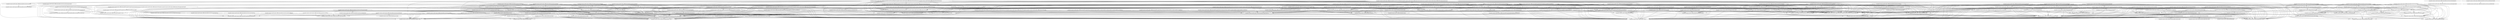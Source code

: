 digraph G {
  "org.apache.commons.math3.analysis.differentiation$DerivativeStructure#divide(org.apache.commons.math3.analysis.differentiation.DerivativeStructure)" -> "org.apache.commons.math3.util$FastMath#min(int,int)";
  "org.apache.commons.math3.analysis.differentiation$DerivativeStructure#divide(org.apache.commons.math3.analysis.differentiation.DerivativeStructure)" -> "org.apache.commons.math3.analysis.differentiation$DSCompiler#multiply(double[],int,double[],int,double[],int)";
  "org.apache.commons.math3.analysis.differentiation$DerivativeStructure#divide(org.apache.commons.math3.analysis.differentiation.DerivativeStructure)" -> "org.apache.commons.math3.util$FastMath#pow(double,int)";
  "org.apache.commons.math3.analysis.differentiation$DerivativeStructure#divide(org.apache.commons.math3.analysis.differentiation.DerivativeStructure)" -> "org.apache.commons.math3.analysis.differentiation$DSCompiler#getSize()";
  "org.apache.commons.math3.analysis.differentiation$DerivativeStructure#divide(org.apache.commons.math3.analysis.differentiation.DerivativeStructure)" -> "org.apache.commons.math3.analysis.differentiation$DSCompiler#divide(double[],int,double[],int,double[],int)";
  "org.apache.commons.math3.analysis.differentiation$DerivativeStructure#divide(org.apache.commons.math3.analysis.differentiation.DerivativeStructure)" -> "org.apache.commons.math3.analysis.differentiation$DSCompiler#compose(double[],int,double[],double[],int)";
  "org.apache.commons.math3.analysis.differentiation$DerivativeStructure#divide(org.apache.commons.math3.analysis.differentiation.DerivativeStructure)" -> "org.apache.commons.math3.analysis.differentiation$DSCompiler#checkCompatibility(org.apache.commons.math3.analysis.differentiation.DSCompiler)";
  "org.apache.commons.math3.analysis.differentiation$DerivativeStructure#divide(org.apache.commons.math3.analysis.differentiation.DerivativeStructure)" -> "org.apache.commons.math3.util$FastMath#<clinit>()";
  "org.apache.commons.math3.analysis.differentiation$DerivativeStructure#divide(org.apache.commons.math3.analysis.differentiation.DerivativeStructure)" -> "org.apache.commons.math3.analysis.differentiation$DSCompiler#pow(double[],int,int,double[],int)";
  "org.apache.commons.math3.analysis.differentiation$DSCompiler#divide(double[],int,double[],int,double[],int)" -> "org.apache.commons.math3.util$FastMath#min(int,int)";
  "org.apache.commons.math3.analysis.differentiation$DSCompiler#divide(double[],int,double[],int,double[],int)" -> "org.apache.commons.math3.analysis.differentiation$DSCompiler#multiply(double[],int,double[],int,double[],int)";
  "org.apache.commons.math3.analysis.differentiation$DSCompiler#divide(double[],int,double[],int,double[],int)" -> "org.apache.commons.math3.util$FastMath#pow(double,int)";
  "org.apache.commons.math3.analysis.differentiation$DSCompiler#divide(double[],int,double[],int,double[],int)" -> "org.apache.commons.math3.analysis.differentiation$DSCompiler#getSize()";
  "org.apache.commons.math3.analysis.differentiation$DSCompiler#divide(double[],int,double[],int,double[],int)" -> "org.apache.commons.math3.analysis.differentiation$DSCompiler#compose(double[],int,double[],double[],int)";
  "org.apache.commons.math3.analysis.differentiation$DSCompiler#divide(double[],int,double[],int,double[],int)" -> "org.apache.commons.math3.util$FastMath#<clinit>()";
  "org.apache.commons.math3.analysis.differentiation$DSCompiler#divide(double[],int,double[],int,double[],int)" -> "org.apache.commons.math3.analysis.differentiation$DSCompiler#pow(double[],int,int,double[],int)";
  "org.apache.commons.math3.analysis.differentiation$DSCompiler#pow(double[],int,int,double[],int)" -> "org.apache.commons.math3.util$FastMath#min(int,int)";
  "org.apache.commons.math3.analysis.differentiation$DSCompiler#pow(double[],int,int,double[],int)" -> "org.apache.commons.math3.util$FastMath#pow(double,int)";
  "org.apache.commons.math3.analysis.differentiation$DSCompiler#pow(double[],int,int,double[],int)" -> "org.apache.commons.math3.analysis.differentiation$DSCompiler#getSize()";
  "org.apache.commons.math3.analysis.differentiation$DSCompiler#pow(double[],int,int,double[],int)" -> "org.apache.commons.math3.analysis.differentiation$DSCompiler#compose(double[],int,double[],double[],int)";
  "org.apache.commons.math3.analysis.differentiation$DSCompiler#pow(double[],int,int,double[],int)" -> "org.apache.commons.math3.util$FastMath#<clinit>()";
  "org.apache.commons.math3.analysis.differentiation$DSCompiler#acos(double[],int,double[],int)" -> "org.apache.commons.math3.util$FastMath#sqrt(double)";
  "org.apache.commons.math3.analysis.differentiation$DSCompiler#acos(double[],int,double[],int)" -> "org.apache.commons.math3.util$FastMath#acos(double)";
  "org.apache.commons.math3.analysis.differentiation$DSCompiler#acos(double[],int,double[],int)" -> "org.apache.commons.math3.util$FastMath#doubleHighPart(double)";
  "org.apache.commons.math3.analysis.differentiation$DSCompiler#acos(double[],int,double[],int)" -> "org.apache.commons.math3.util$FastMath#copySign(double,double)";
  "org.apache.commons.math3.analysis.differentiation$DSCompiler#acos(double[],int,double[],int)" -> "org.apache.commons.math3.util$FastMath#atan(double,double,boolean)";
  "org.apache.commons.math3.analysis.differentiation$DSCompiler#acos(double[],int,double[],int)" -> "org.apache.commons.math3.analysis.differentiation$DSCompiler#compose(double[],int,double[],double[],int)";
  "org.apache.commons.math3.analysis.differentiation$DSCompiler#acos(double[],int,double[],int)" -> "org.apache.commons.math3.util$FastMath#<clinit>()";
  "org.apache.commons.math3.util$FastMath#acos(double)" -> "org.apache.commons.math3.util$FastMath#sqrt(double)";
  "org.apache.commons.math3.util$FastMath#acos(double)" -> "org.apache.commons.math3.util$FastMath#doubleHighPart(double)";
  "org.apache.commons.math3.util$FastMath#acos(double)" -> "org.apache.commons.math3.util$FastMath#copySign(double,double)";
  "org.apache.commons.math3.util$FastMath#acos(double)" -> "org.apache.commons.math3.util$FastMath#atan(double,double,boolean)";
  "org.apache.commons.math3.util$FastMath#acos(double)" -> "org.apache.commons.math3.util$FastMath#<clinit>()";
  "org.apache.commons.math3.util$FastMath#atan(double,double,boolean)" -> "org.apache.commons.math3.util$FastMath#copySign(double,double)";
  "org.apache.commons.math3.util$FastMath#atan(double,double,boolean)" -> "org.apache.commons.math3.util$FastMath#<clinit>()";
  "org.apache.commons.math3.analysis.differentiation$DerivativeStructure#log()" -> "org.apache.commons.math3.util$FastMath#log(double)";
  "org.apache.commons.math3.analysis.differentiation$DerivativeStructure#log()" -> "org.apache.commons.math3.util$FastMath#log(double,double[])";
  "org.apache.commons.math3.analysis.differentiation$DerivativeStructure#log()" -> "org.apache.commons.math3.analysis.differentiation$DSCompiler#log(double[],int,double[],int)";
  "org.apache.commons.math3.analysis.differentiation$DerivativeStructure#log()" -> "org.apache.commons.math3.analysis.differentiation$DSCompiler#compose(double[],int,double[],double[],int)";
  "org.apache.commons.math3.analysis.differentiation$DerivativeStructure#log()" -> "org.apache.commons.math3.util$FastMath#<clinit>()";
  "org.apache.commons.math3.analysis.differentiation$DerivativeStructure#log()" -> "org.apache.commons.math3.util$FastMath$lnMant#<clinit>()";
  "org.apache.commons.math3.util$FastMath#log(double)" -> "org.apache.commons.math3.util$FastMath#log(double,double[])";
  "org.apache.commons.math3.util$FastMath#log(double)" -> "org.apache.commons.math3.util$FastMath#<clinit>()";
  "org.apache.commons.math3.util$FastMath#log(double)" -> "org.apache.commons.math3.util$FastMath$lnMant#<clinit>()";
  "org.apache.commons.math3.util$FastMath#log(double,double[])" -> "org.apache.commons.math3.util$FastMath#<clinit>()";
  "org.apache.commons.math3.util$FastMath#log(double,double[])" -> "org.apache.commons.math3.util$FastMath$lnMant#<clinit>()";
  "org.apache.commons.math3.analysis.differentiation$DSCompiler#log(double[],int,double[],int)" -> "org.apache.commons.math3.util$FastMath#log(double)";
  "org.apache.commons.math3.analysis.differentiation$DSCompiler#log(double[],int,double[],int)" -> "org.apache.commons.math3.util$FastMath#log(double,double[])";
  "org.apache.commons.math3.analysis.differentiation$DSCompiler#log(double[],int,double[],int)" -> "org.apache.commons.math3.analysis.differentiation$DSCompiler#compose(double[],int,double[],double[],int)";
  "org.apache.commons.math3.analysis.differentiation$DSCompiler#log(double[],int,double[],int)" -> "org.apache.commons.math3.util$FastMath#<clinit>()";
  "org.apache.commons.math3.analysis.differentiation$DSCompiler#log(double[],int,double[],int)" -> "org.apache.commons.math3.util$FastMath$lnMant#<clinit>()";
  "org.apache.commons.math3.util$FastMath#tanh(double)" -> "org.apache.commons.math3.util$FastMath$ExpFracTable#<clinit>()";
  "org.apache.commons.math3.util$FastMath#tanh(double)" -> "org.apache.commons.math3.util$FastMath#exp(double,double,double[])";
  "org.apache.commons.math3.util$FastMath#tanh(double)" -> "org.apache.commons.math3.util$FastMath#expm1(double,double[])";
  "org.apache.commons.math3.util$FastMath#tanh(double)" -> "org.apache.commons.math3.util$FastMath$ExpIntTable#<clinit>()";
  "org.apache.commons.math3.util$FastMath#tanh(double)" -> "org.apache.commons.math3.util$FastMath#<clinit>()";
  "org.apache.commons.math3.util$FastMath#exp(double,double,double[])" -> "org.apache.commons.math3.util$FastMath$ExpFracTable#<clinit>()";
  "org.apache.commons.math3.util$FastMath#exp(double,double,double[])" -> "org.apache.commons.math3.util$FastMath$ExpIntTable#<clinit>()";
  "org.apache.commons.math3.util$FastMath#exp(double,double,double[])" -> "org.apache.commons.math3.util$FastMath#<clinit>()";
  "org.apache.commons.math3.util$FastMath#expm1(double,double[])" -> "org.apache.commons.math3.util$FastMath$ExpFracTable#<clinit>()";
  "org.apache.commons.math3.util$FastMath#expm1(double,double[])" -> "org.apache.commons.math3.util$FastMath#exp(double,double,double[])";
  "org.apache.commons.math3.util$FastMath#expm1(double,double[])" -> "org.apache.commons.math3.util$FastMath$ExpIntTable#<clinit>()";
  "org.apache.commons.math3.util$FastMath#expm1(double,double[])" -> "org.apache.commons.math3.util$FastMath#<clinit>()";
  "org.apache.commons.math3.analysis.differentiation$DerivativeStructure#asin()" -> "org.apache.commons.math3.util$FastMath#asin(double)";
  "org.apache.commons.math3.analysis.differentiation$DerivativeStructure#asin()" -> "org.apache.commons.math3.util$FastMath#sqrt(double)";
  "org.apache.commons.math3.analysis.differentiation$DerivativeStructure#asin()" -> "org.apache.commons.math3.util$FastMath#copySign(double,double)";
  "org.apache.commons.math3.analysis.differentiation$DerivativeStructure#asin()" -> "org.apache.commons.math3.util$FastMath#atan(double,double,boolean)";
  "org.apache.commons.math3.analysis.differentiation$DerivativeStructure#asin()" -> "org.apache.commons.math3.analysis.differentiation$DSCompiler#asin(double[],int,double[],int)";
  "org.apache.commons.math3.analysis.differentiation$DerivativeStructure#asin()" -> "org.apache.commons.math3.analysis.differentiation$DSCompiler#compose(double[],int,double[],double[],int)";
  "org.apache.commons.math3.analysis.differentiation$DerivativeStructure#asin()" -> "org.apache.commons.math3.util$FastMath#<clinit>()";
  "org.apache.commons.math3.util$FastMath#asin(double)" -> "org.apache.commons.math3.util$FastMath#sqrt(double)";
  "org.apache.commons.math3.util$FastMath#asin(double)" -> "org.apache.commons.math3.util$FastMath#copySign(double,double)";
  "org.apache.commons.math3.util$FastMath#asin(double)" -> "org.apache.commons.math3.util$FastMath#atan(double,double,boolean)";
  "org.apache.commons.math3.util$FastMath#asin(double)" -> "org.apache.commons.math3.util$FastMath#<clinit>()";
  "org.apache.commons.math3.analysis.differentiation$DSCompiler#asin(double[],int,double[],int)" -> "org.apache.commons.math3.util$FastMath#asin(double)";
  "org.apache.commons.math3.analysis.differentiation$DSCompiler#asin(double[],int,double[],int)" -> "org.apache.commons.math3.util$FastMath#sqrt(double)";
  "org.apache.commons.math3.analysis.differentiation$DSCompiler#asin(double[],int,double[],int)" -> "org.apache.commons.math3.util$FastMath#copySign(double,double)";
  "org.apache.commons.math3.analysis.differentiation$DSCompiler#asin(double[],int,double[],int)" -> "org.apache.commons.math3.util$FastMath#atan(double,double,boolean)";
  "org.apache.commons.math3.analysis.differentiation$DSCompiler#asin(double[],int,double[],int)" -> "org.apache.commons.math3.analysis.differentiation$DSCompiler#compose(double[],int,double[],double[],int)";
  "org.apache.commons.math3.analysis.differentiation$DSCompiler#asin(double[],int,double[],int)" -> "org.apache.commons.math3.util$FastMath#<clinit>()";
  "org.apache.commons.math3.util$FastMath#log1p(double)" -> "org.apache.commons.math3.util$FastMath#log(double,double[])";
  "org.apache.commons.math3.util$FastMath#log1p(double)" -> "org.apache.commons.math3.util$FastMath#<clinit>()";
  "org.apache.commons.math3.util$FastMath#log1p(double)" -> "org.apache.commons.math3.util$FastMath$lnMant#<clinit>()";
  "org.apache.commons.math3.analysis.differentiation$DSCompiler#log1p(double[],int,double[],int)" -> "org.apache.commons.math3.util$FastMath#log1p(double)";
  "org.apache.commons.math3.analysis.differentiation$DSCompiler#log1p(double[],int,double[],int)" -> "org.apache.commons.math3.util$FastMath#log(double,double[])";
  "org.apache.commons.math3.analysis.differentiation$DSCompiler#log1p(double[],int,double[],int)" -> "org.apache.commons.math3.analysis.differentiation$DSCompiler#compose(double[],int,double[],double[],int)";
  "org.apache.commons.math3.analysis.differentiation$DSCompiler#log1p(double[],int,double[],int)" -> "org.apache.commons.math3.util$FastMath#<clinit>()";
  "org.apache.commons.math3.analysis.differentiation$DSCompiler#log1p(double[],int,double[],int)" -> "org.apache.commons.math3.util$FastMath$lnMant#<clinit>()";
  "org.apache.commons.math3.util$FastMath#sin(double)" -> "org.apache.commons.math3.util$FastMath#polyCosine(double)";
  "org.apache.commons.math3.util$FastMath#sin(double)" -> "org.apache.commons.math3.util$FastMath$CodyWaite#getRemB()";
  "org.apache.commons.math3.util$FastMath#sin(double)" -> "org.apache.commons.math3.util$FastMath#reducePayneHanek(double,double[])";
  "org.apache.commons.math3.util$FastMath#sin(double)" -> "org.apache.commons.math3.util$FastMath#polySine(double)";
  "org.apache.commons.math3.util$FastMath#sin(double)" -> "org.apache.commons.math3.util$FastMath$CodyWaite#getRemA()";
  "org.apache.commons.math3.util$FastMath#sin(double)" -> "org.apache.commons.math3.util$FastMath$CodyWaite#getK()";
  "org.apache.commons.math3.util$FastMath#sin(double)" -> "org.apache.commons.math3.util$FastMath#cosQ(double,double)";
  "org.apache.commons.math3.util$FastMath#sin(double)" -> "org.apache.commons.math3.util$FastMath#sinQ(double,double)";
  "org.apache.commons.math3.util$FastMath#sin(double)" -> "org.apache.commons.math3.util$FastMath#<clinit>()";
  "org.apache.commons.math3.util$FastMath#reducePayneHanek(double,double[])" -> "org.apache.commons.math3.util$FastMath#<clinit>()";
  "org.apache.commons.math3.util$FastMath#cosQ(double,double)" -> "org.apache.commons.math3.util$FastMath#polyCosine(double)";
  "org.apache.commons.math3.util$FastMath#cosQ(double,double)" -> "org.apache.commons.math3.util$FastMath#polySine(double)";
  "org.apache.commons.math3.util$FastMath#cosQ(double,double)" -> "org.apache.commons.math3.util$FastMath#sinQ(double,double)";
  "org.apache.commons.math3.util$FastMath#cosQ(double,double)" -> "org.apache.commons.math3.util$FastMath#<clinit>()";
  "org.apache.commons.math3.util$FastMath#sinQ(double,double)" -> "org.apache.commons.math3.util$FastMath#polyCosine(double)";
  "org.apache.commons.math3.util$FastMath#sinQ(double,double)" -> "org.apache.commons.math3.util$FastMath#polySine(double)";
  "org.apache.commons.math3.util$FastMath#sinQ(double,double)" -> "org.apache.commons.math3.util$FastMath#<clinit>()";
  "org.apache.commons.math3.analysis.differentiation$DerivativeStructure#cosh()" -> "org.apache.commons.math3.util$FastMath$ExpFracTable#<clinit>()";
  "org.apache.commons.math3.analysis.differentiation$DerivativeStructure#cosh()" -> "org.apache.commons.math3.util$FastMath#exp(double,double,double[])";
  "org.apache.commons.math3.analysis.differentiation$DerivativeStructure#cosh()" -> "org.apache.commons.math3.util$FastMath#exp(double)";
  "org.apache.commons.math3.analysis.differentiation$DerivativeStructure#cosh()" -> "org.apache.commons.math3.util$FastMath#expm1(double,double[])";
  "org.apache.commons.math3.analysis.differentiation$DerivativeStructure#cosh()" -> "org.apache.commons.math3.util$FastMath#cosh(double)";
  "org.apache.commons.math3.analysis.differentiation$DerivativeStructure#cosh()" -> "org.apache.commons.math3.util$FastMath$ExpIntTable#<clinit>()";
  "org.apache.commons.math3.analysis.differentiation$DerivativeStructure#cosh()" -> "org.apache.commons.math3.analysis.differentiation$DSCompiler#compose(double[],int,double[],double[],int)";
  "org.apache.commons.math3.analysis.differentiation$DerivativeStructure#cosh()" -> "org.apache.commons.math3.util$FastMath#sinh(double)";
  "org.apache.commons.math3.analysis.differentiation$DerivativeStructure#cosh()" -> "org.apache.commons.math3.util$FastMath#<clinit>()";
  "org.apache.commons.math3.analysis.differentiation$DerivativeStructure#cosh()" -> "org.apache.commons.math3.analysis.differentiation$DSCompiler#cosh(double[],int,double[],int)";
  "org.apache.commons.math3.util$FastMath#exp(double)" -> "org.apache.commons.math3.util$FastMath$ExpFracTable#<clinit>()";
  "org.apache.commons.math3.util$FastMath#exp(double)" -> "org.apache.commons.math3.util$FastMath#exp(double,double,double[])";
  "org.apache.commons.math3.util$FastMath#exp(double)" -> "org.apache.commons.math3.util$FastMath$ExpIntTable#<clinit>()";
  "org.apache.commons.math3.util$FastMath#exp(double)" -> "org.apache.commons.math3.util$FastMath#<clinit>()";
  "org.apache.commons.math3.util$FastMath#cosh(double)" -> "org.apache.commons.math3.util$FastMath$ExpFracTable#<clinit>()";
  "org.apache.commons.math3.util$FastMath#cosh(double)" -> "org.apache.commons.math3.util$FastMath#exp(double,double,double[])";
  "org.apache.commons.math3.util$FastMath#cosh(double)" -> "org.apache.commons.math3.util$FastMath#exp(double)";
  "org.apache.commons.math3.util$FastMath#cosh(double)" -> "org.apache.commons.math3.util$FastMath$ExpIntTable#<clinit>()";
  "org.apache.commons.math3.util$FastMath#cosh(double)" -> "org.apache.commons.math3.util$FastMath#<clinit>()";
  "org.apache.commons.math3.util$FastMath#sinh(double)" -> "org.apache.commons.math3.util$FastMath$ExpFracTable#<clinit>()";
  "org.apache.commons.math3.util$FastMath#sinh(double)" -> "org.apache.commons.math3.util$FastMath#exp(double,double,double[])";
  "org.apache.commons.math3.util$FastMath#sinh(double)" -> "org.apache.commons.math3.util$FastMath#exp(double)";
  "org.apache.commons.math3.util$FastMath#sinh(double)" -> "org.apache.commons.math3.util$FastMath#expm1(double,double[])";
  "org.apache.commons.math3.util$FastMath#sinh(double)" -> "org.apache.commons.math3.util$FastMath$ExpIntTable#<clinit>()";
  "org.apache.commons.math3.util$FastMath#sinh(double)" -> "org.apache.commons.math3.util$FastMath#<clinit>()";
  "org.apache.commons.math3.analysis.differentiation$DSCompiler#cosh(double[],int,double[],int)" -> "org.apache.commons.math3.util$FastMath$ExpFracTable#<clinit>()";
  "org.apache.commons.math3.analysis.differentiation$DSCompiler#cosh(double[],int,double[],int)" -> "org.apache.commons.math3.util$FastMath#exp(double,double,double[])";
  "org.apache.commons.math3.analysis.differentiation$DSCompiler#cosh(double[],int,double[],int)" -> "org.apache.commons.math3.util$FastMath#exp(double)";
  "org.apache.commons.math3.analysis.differentiation$DSCompiler#cosh(double[],int,double[],int)" -> "org.apache.commons.math3.util$FastMath#expm1(double,double[])";
  "org.apache.commons.math3.analysis.differentiation$DSCompiler#cosh(double[],int,double[],int)" -> "org.apache.commons.math3.util$FastMath#cosh(double)";
  "org.apache.commons.math3.analysis.differentiation$DSCompiler#cosh(double[],int,double[],int)" -> "org.apache.commons.math3.util$FastMath$ExpIntTable#<clinit>()";
  "org.apache.commons.math3.analysis.differentiation$DSCompiler#cosh(double[],int,double[],int)" -> "org.apache.commons.math3.analysis.differentiation$DSCompiler#compose(double[],int,double[],double[],int)";
  "org.apache.commons.math3.analysis.differentiation$DSCompiler#cosh(double[],int,double[],int)" -> "org.apache.commons.math3.util$FastMath#sinh(double)";
  "org.apache.commons.math3.analysis.differentiation$DSCompiler#cosh(double[],int,double[],int)" -> "org.apache.commons.math3.util$FastMath#<clinit>()";
  "org.apache.commons.math3.analysis.differentiation$DerivativeStructure#tanh()" -> "org.apache.commons.math3.util$FastMath$ExpFracTable#<clinit>()";
  "org.apache.commons.math3.analysis.differentiation$DerivativeStructure#tanh()" -> "org.apache.commons.math3.util$FastMath#tanh(double)";
  "org.apache.commons.math3.analysis.differentiation$DerivativeStructure#tanh()" -> "org.apache.commons.math3.util$FastMath#exp(double,double,double[])";
  "org.apache.commons.math3.analysis.differentiation$DerivativeStructure#tanh()" -> "org.apache.commons.math3.util$FastMath#expm1(double,double[])";
  "org.apache.commons.math3.analysis.differentiation$DerivativeStructure#tanh()" -> "org.apache.commons.math3.util$FastMath$ExpIntTable#<clinit>()";
  "org.apache.commons.math3.analysis.differentiation$DerivativeStructure#tanh()" -> "org.apache.commons.math3.analysis.differentiation$DSCompiler#compose(double[],int,double[],double[],int)";
  "org.apache.commons.math3.analysis.differentiation$DerivativeStructure#tanh()" -> "org.apache.commons.math3.analysis.differentiation$DSCompiler#tanh(double[],int,double[],int)";
  "org.apache.commons.math3.analysis.differentiation$DerivativeStructure#tanh()" -> "org.apache.commons.math3.util$FastMath#<clinit>()";
  "org.apache.commons.math3.analysis.differentiation$DSCompiler#tanh(double[],int,double[],int)" -> "org.apache.commons.math3.util$FastMath$ExpFracTable#<clinit>()";
  "org.apache.commons.math3.analysis.differentiation$DSCompiler#tanh(double[],int,double[],int)" -> "org.apache.commons.math3.util$FastMath#tanh(double)";
  "org.apache.commons.math3.analysis.differentiation$DSCompiler#tanh(double[],int,double[],int)" -> "org.apache.commons.math3.util$FastMath#exp(double,double,double[])";
  "org.apache.commons.math3.analysis.differentiation$DSCompiler#tanh(double[],int,double[],int)" -> "org.apache.commons.math3.util$FastMath#expm1(double,double[])";
  "org.apache.commons.math3.analysis.differentiation$DSCompiler#tanh(double[],int,double[],int)" -> "org.apache.commons.math3.util$FastMath$ExpIntTable#<clinit>()";
  "org.apache.commons.math3.analysis.differentiation$DSCompiler#tanh(double[],int,double[],int)" -> "org.apache.commons.math3.analysis.differentiation$DSCompiler#compose(double[],int,double[],double[],int)";
  "org.apache.commons.math3.analysis.differentiation$DSCompiler#tanh(double[],int,double[],int)" -> "org.apache.commons.math3.util$FastMath#<clinit>()";
  "org.apache.commons.math3.util$FastMath#tan(double)" -> "org.apache.commons.math3.util$FastMath#polyCosine(double)";
  "org.apache.commons.math3.util$FastMath#tan(double)" -> "org.apache.commons.math3.util$FastMath$CodyWaite#getRemB()";
  "org.apache.commons.math3.util$FastMath#tan(double)" -> "org.apache.commons.math3.util$FastMath#reducePayneHanek(double,double[])";
  "org.apache.commons.math3.util$FastMath#tan(double)" -> "org.apache.commons.math3.util$FastMath#polySine(double)";
  "org.apache.commons.math3.util$FastMath#tan(double)" -> "org.apache.commons.math3.util$FastMath#tanQ(double,double,boolean)";
  "org.apache.commons.math3.util$FastMath#tan(double)" -> "org.apache.commons.math3.util$FastMath$CodyWaite#getRemA()";
  "org.apache.commons.math3.util$FastMath#tan(double)" -> "org.apache.commons.math3.util$FastMath$CodyWaite#getK()";
  "org.apache.commons.math3.util$FastMath#tan(double)" -> "org.apache.commons.math3.util$FastMath#<clinit>()";
  "org.apache.commons.math3.util$FastMath#tanQ(double,double,boolean)" -> "org.apache.commons.math3.util$FastMath#polyCosine(double)";
  "org.apache.commons.math3.util$FastMath#tanQ(double,double,boolean)" -> "org.apache.commons.math3.util$FastMath#polySine(double)";
  "org.apache.commons.math3.util$FastMath#tanQ(double,double,boolean)" -> "org.apache.commons.math3.util$FastMath#<clinit>()";
  "org.apache.commons.math3.analysis.differentiation$DerivativeStructure#tan()" -> "org.apache.commons.math3.util$FastMath#polyCosine(double)";
  "org.apache.commons.math3.analysis.differentiation$DerivativeStructure#tan()" -> "org.apache.commons.math3.util$FastMath#tan(double)";
  "org.apache.commons.math3.analysis.differentiation$DerivativeStructure#tan()" -> "org.apache.commons.math3.util$FastMath$CodyWaite#getRemB()";
  "org.apache.commons.math3.analysis.differentiation$DerivativeStructure#tan()" -> "org.apache.commons.math3.analysis.differentiation$DSCompiler#tan(double[],int,double[],int)";
  "org.apache.commons.math3.analysis.differentiation$DerivativeStructure#tan()" -> "org.apache.commons.math3.util$FastMath#reducePayneHanek(double,double[])";
  "org.apache.commons.math3.analysis.differentiation$DerivativeStructure#tan()" -> "org.apache.commons.math3.util$FastMath#polySine(double)";
  "org.apache.commons.math3.analysis.differentiation$DerivativeStructure#tan()" -> "org.apache.commons.math3.util$FastMath#tanQ(double,double,boolean)";
  "org.apache.commons.math3.analysis.differentiation$DerivativeStructure#tan()" -> "org.apache.commons.math3.util$FastMath$CodyWaite#getRemA()";
  "org.apache.commons.math3.analysis.differentiation$DerivativeStructure#tan()" -> "org.apache.commons.math3.util$FastMath$CodyWaite#getK()";
  "org.apache.commons.math3.analysis.differentiation$DerivativeStructure#tan()" -> "org.apache.commons.math3.analysis.differentiation$DSCompiler#compose(double[],int,double[],double[],int)";
  "org.apache.commons.math3.analysis.differentiation$DerivativeStructure#tan()" -> "org.apache.commons.math3.util$FastMath#<clinit>()";
  "org.apache.commons.math3.analysis.differentiation$DSCompiler#tan(double[],int,double[],int)" -> "org.apache.commons.math3.util$FastMath#polyCosine(double)";
  "org.apache.commons.math3.analysis.differentiation$DSCompiler#tan(double[],int,double[],int)" -> "org.apache.commons.math3.util$FastMath#tan(double)";
  "org.apache.commons.math3.analysis.differentiation$DSCompiler#tan(double[],int,double[],int)" -> "org.apache.commons.math3.util$FastMath$CodyWaite#getRemB()";
  "org.apache.commons.math3.analysis.differentiation$DSCompiler#tan(double[],int,double[],int)" -> "org.apache.commons.math3.util$FastMath#reducePayneHanek(double,double[])";
  "org.apache.commons.math3.analysis.differentiation$DSCompiler#tan(double[],int,double[],int)" -> "org.apache.commons.math3.util$FastMath#polySine(double)";
  "org.apache.commons.math3.analysis.differentiation$DSCompiler#tan(double[],int,double[],int)" -> "org.apache.commons.math3.util$FastMath#tanQ(double,double,boolean)";
  "org.apache.commons.math3.analysis.differentiation$DSCompiler#tan(double[],int,double[],int)" -> "org.apache.commons.math3.util$FastMath$CodyWaite#getRemA()";
  "org.apache.commons.math3.analysis.differentiation$DSCompiler#tan(double[],int,double[],int)" -> "org.apache.commons.math3.util$FastMath$CodyWaite#getK()";
  "org.apache.commons.math3.analysis.differentiation$DSCompiler#tan(double[],int,double[],int)" -> "org.apache.commons.math3.analysis.differentiation$DSCompiler#compose(double[],int,double[],double[],int)";
  "org.apache.commons.math3.analysis.differentiation$DSCompiler#tan(double[],int,double[],int)" -> "org.apache.commons.math3.util$FastMath#<clinit>()";
  "org.apache.commons.math3.analysis.differentiation$DSCompiler#exp(double[],int,double[],int)" -> "org.apache.commons.math3.util$FastMath$ExpFracTable#<clinit>()";
  "org.apache.commons.math3.analysis.differentiation$DSCompiler#exp(double[],int,double[],int)" -> "org.apache.commons.math3.util$FastMath#exp(double,double,double[])";
  "org.apache.commons.math3.analysis.differentiation$DSCompiler#exp(double[],int,double[],int)" -> "org.apache.commons.math3.util$FastMath#exp(double)";
  "org.apache.commons.math3.analysis.differentiation$DSCompiler#exp(double[],int,double[],int)" -> "org.apache.commons.math3.util$FastMath$ExpIntTable#<clinit>()";
  "org.apache.commons.math3.analysis.differentiation$DSCompiler#exp(double[],int,double[],int)" -> "org.apache.commons.math3.analysis.differentiation$DSCompiler#compose(double[],int,double[],double[],int)";
  "org.apache.commons.math3.analysis.differentiation$DSCompiler#exp(double[],int,double[],int)" -> "org.apache.commons.math3.util$FastMath#<clinit>()";
  "org.apache.commons.math3.util$FastMath#cbrt(double)" -> "org.apache.commons.math3.util$FastMath#<clinit>()";
  "org.apache.commons.math3.analysis.differentiation$DSCompiler#compileLowerIndirection(int,int,org.apache.commons.math3.analysis.differentiation.DSCompiler,org.apache.commons.math3.analysis.differentiation.DSCompiler)" -> "org.apache.commons.math3.analysis.differentiation$DSCompiler#getSize()";
  "org.apache.commons.math3.analysis.differentiation$DSCompiler#taylor(double[],int,double[])" -> "org.apache.commons.math3.util$FastMath#pow(double,int)";
  "org.apache.commons.math3.analysis.differentiation$DSCompiler#taylor(double[],int,double[])" -> "org.apache.commons.math3.analysis.differentiation$DSCompiler#getSize()";
  "org.apache.commons.math3.analysis.differentiation$DSCompiler#taylor(double[],int,double[])" -> "org.apache.commons.math3.util$FastMath#<clinit>()";
  "org.apache.commons.math3.analysis.differentiation$DSCompiler#taylor(double[],int,double[])" -> "org.apache.commons.math3.analysis.differentiation$DSCompiler#getPartialDerivativeOrders(int)";
  "org.apache.commons.math3.analysis.differentiation$DerivativeStructure#expm1()" -> "org.apache.commons.math3.util$FastMath$ExpFracTable#<clinit>()";
  "org.apache.commons.math3.analysis.differentiation$DerivativeStructure#expm1()" -> "org.apache.commons.math3.util$FastMath#exp(double,double,double[])";
  "org.apache.commons.math3.analysis.differentiation$DerivativeStructure#expm1()" -> "org.apache.commons.math3.util$FastMath#exp(double)";
  "org.apache.commons.math3.analysis.differentiation$DerivativeStructure#expm1()" -> "org.apache.commons.math3.util$FastMath#expm1(double,double[])";
  "org.apache.commons.math3.analysis.differentiation$DerivativeStructure#expm1()" -> "org.apache.commons.math3.util$FastMath#expm1(double)";
  "org.apache.commons.math3.analysis.differentiation$DerivativeStructure#expm1()" -> "org.apache.commons.math3.util$FastMath$ExpIntTable#<clinit>()";
  "org.apache.commons.math3.analysis.differentiation$DerivativeStructure#expm1()" -> "org.apache.commons.math3.analysis.differentiation$DSCompiler#expm1(double[],int,double[],int)";
  "org.apache.commons.math3.analysis.differentiation$DerivativeStructure#expm1()" -> "org.apache.commons.math3.analysis.differentiation$DSCompiler#compose(double[],int,double[],double[],int)";
  "org.apache.commons.math3.analysis.differentiation$DerivativeStructure#expm1()" -> "org.apache.commons.math3.util$FastMath#<clinit>()";
  "org.apache.commons.math3.util$FastMath#expm1(double)" -> "org.apache.commons.math3.util$FastMath$ExpFracTable#<clinit>()";
  "org.apache.commons.math3.util$FastMath#expm1(double)" -> "org.apache.commons.math3.util$FastMath#exp(double,double,double[])";
  "org.apache.commons.math3.util$FastMath#expm1(double)" -> "org.apache.commons.math3.util$FastMath#expm1(double,double[])";
  "org.apache.commons.math3.util$FastMath#expm1(double)" -> "org.apache.commons.math3.util$FastMath$ExpIntTable#<clinit>()";
  "org.apache.commons.math3.util$FastMath#expm1(double)" -> "org.apache.commons.math3.util$FastMath#<clinit>()";
  "org.apache.commons.math3.analysis.differentiation$DSCompiler#expm1(double[],int,double[],int)" -> "org.apache.commons.math3.util$FastMath$ExpFracTable#<clinit>()";
  "org.apache.commons.math3.analysis.differentiation$DSCompiler#expm1(double[],int,double[],int)" -> "org.apache.commons.math3.util$FastMath#exp(double,double,double[])";
  "org.apache.commons.math3.analysis.differentiation$DSCompiler#expm1(double[],int,double[],int)" -> "org.apache.commons.math3.util$FastMath#exp(double)";
  "org.apache.commons.math3.analysis.differentiation$DSCompiler#expm1(double[],int,double[],int)" -> "org.apache.commons.math3.util$FastMath#expm1(double,double[])";
  "org.apache.commons.math3.analysis.differentiation$DSCompiler#expm1(double[],int,double[],int)" -> "org.apache.commons.math3.util$FastMath#expm1(double)";
  "org.apache.commons.math3.analysis.differentiation$DSCompiler#expm1(double[],int,double[],int)" -> "org.apache.commons.math3.util$FastMath$ExpIntTable#<clinit>()";
  "org.apache.commons.math3.analysis.differentiation$DSCompiler#expm1(double[],int,double[],int)" -> "org.apache.commons.math3.analysis.differentiation$DSCompiler#compose(double[],int,double[],double[],int)";
  "org.apache.commons.math3.analysis.differentiation$DSCompiler#expm1(double[],int,double[],int)" -> "org.apache.commons.math3.util$FastMath#<clinit>()";
  "org.apache.commons.math3.analysis.differentiation$DerivativeStructure#remainder(org.apache.commons.math3.analysis.differentiation.DerivativeStructure)" -> "org.apache.commons.math3.analysis.differentiation$DSCompiler#getSize()";
  "org.apache.commons.math3.analysis.differentiation$DerivativeStructure#remainder(org.apache.commons.math3.analysis.differentiation.DerivativeStructure)" -> "org.apache.commons.math3.util$FastMath#rint(double)";
  "org.apache.commons.math3.analysis.differentiation$DerivativeStructure#remainder(org.apache.commons.math3.analysis.differentiation.DerivativeStructure)" -> "org.apache.commons.math3.analysis.differentiation$DSCompiler#remainder(double[],int,double[],int,double[],int)";
  "org.apache.commons.math3.analysis.differentiation$DerivativeStructure#remainder(org.apache.commons.math3.analysis.differentiation.DerivativeStructure)" -> "org.apache.commons.math3.util$FastMath#floor(double)";
  "org.apache.commons.math3.analysis.differentiation$DerivativeStructure#remainder(org.apache.commons.math3.analysis.differentiation.DerivativeStructure)" -> "org.apache.commons.math3.analysis.differentiation$DSCompiler#checkCompatibility(org.apache.commons.math3.analysis.differentiation.DSCompiler)";
  "org.apache.commons.math3.analysis.differentiation$DerivativeStructure#remainder(org.apache.commons.math3.analysis.differentiation.DerivativeStructure)" -> "org.apache.commons.math3.util$FastMath#<clinit>()";
  "org.apache.commons.math3.util$FastMath#rint(double)" -> "org.apache.commons.math3.util$FastMath#floor(double)";
  "org.apache.commons.math3.util$FastMath#rint(double)" -> "org.apache.commons.math3.util$FastMath#<clinit>()";
  "org.apache.commons.math3.analysis.differentiation$DSCompiler#remainder(double[],int,double[],int,double[],int)" -> "org.apache.commons.math3.analysis.differentiation$DSCompiler#getSize()";
  "org.apache.commons.math3.analysis.differentiation$DSCompiler#remainder(double[],int,double[],int,double[],int)" -> "org.apache.commons.math3.util$FastMath#rint(double)";
  "org.apache.commons.math3.analysis.differentiation$DSCompiler#remainder(double[],int,double[],int,double[],int)" -> "org.apache.commons.math3.util$FastMath#floor(double)";
  "org.apache.commons.math3.analysis.differentiation$DSCompiler#remainder(double[],int,double[],int,double[],int)" -> "org.apache.commons.math3.util$FastMath#<clinit>()";
  "org.apache.commons.math3.util$FastMath#log(double,double)" -> "org.apache.commons.math3.util$FastMath#log(double)";
  "org.apache.commons.math3.util$FastMath#log(double,double)" -> "org.apache.commons.math3.util$FastMath#log(double,double[])";
  "org.apache.commons.math3.util$FastMath#log(double,double)" -> "org.apache.commons.math3.util$FastMath#<clinit>()";
  "org.apache.commons.math3.util$FastMath#log(double,double)" -> "org.apache.commons.math3.util$FastMath$lnMant#<clinit>()";
  "org.apache.commons.math3.analysis.differentiation$DerivativeStructure#log1p()" -> "org.apache.commons.math3.util$FastMath#log1p(double)";
  "org.apache.commons.math3.analysis.differentiation$DerivativeStructure#log1p()" -> "org.apache.commons.math3.analysis.differentiation$DSCompiler#log1p(double[],int,double[],int)";
  "org.apache.commons.math3.analysis.differentiation$DerivativeStructure#log1p()" -> "org.apache.commons.math3.util$FastMath#log(double,double[])";
  "org.apache.commons.math3.analysis.differentiation$DerivativeStructure#log1p()" -> "org.apache.commons.math3.analysis.differentiation$DSCompiler#compose(double[],int,double[],double[],int)";
  "org.apache.commons.math3.analysis.differentiation$DerivativeStructure#log1p()" -> "org.apache.commons.math3.util$FastMath#<clinit>()";
  "org.apache.commons.math3.analysis.differentiation$DerivativeStructure#log1p()" -> "org.apache.commons.math3.util$FastMath$lnMant#<clinit>()";
  "org.apache.commons.math3.util$FastMath#toDegrees(double)" -> "org.apache.commons.math3.util$FastMath#doubleHighPart(double)";
  "org.apache.commons.math3.util$FastMath#toDegrees(double)" -> "org.apache.commons.math3.util$FastMath#<clinit>()";
  "org.apache.commons.math3.util$FastMath#cos(double)" -> "org.apache.commons.math3.util$FastMath#polyCosine(double)";
  "org.apache.commons.math3.util$FastMath#cos(double)" -> "org.apache.commons.math3.util$FastMath$CodyWaite#getRemB()";
  "org.apache.commons.math3.util$FastMath#cos(double)" -> "org.apache.commons.math3.util$FastMath#reducePayneHanek(double,double[])";
  "org.apache.commons.math3.util$FastMath#cos(double)" -> "org.apache.commons.math3.util$FastMath#polySine(double)";
  "org.apache.commons.math3.util$FastMath#cos(double)" -> "org.apache.commons.math3.util$FastMath$CodyWaite#getRemA()";
  "org.apache.commons.math3.util$FastMath#cos(double)" -> "org.apache.commons.math3.util$FastMath$CodyWaite#getK()";
  "org.apache.commons.math3.util$FastMath#cos(double)" -> "org.apache.commons.math3.util$FastMath#cosQ(double,double)";
  "org.apache.commons.math3.util$FastMath#cos(double)" -> "org.apache.commons.math3.util$FastMath#sinQ(double,double)";
  "org.apache.commons.math3.util$FastMath#cos(double)" -> "org.apache.commons.math3.util$FastMath#<clinit>()";
  "org.apache.commons.math3.analysis.differentiation$DSCompiler#log10(double[],int,double[],int)" -> "org.apache.commons.math3.util$FastMath#log(double)";
  "org.apache.commons.math3.analysis.differentiation$DSCompiler#log10(double[],int,double[],int)" -> "org.apache.commons.math3.util$FastMath#log(double,double[])";
  "org.apache.commons.math3.analysis.differentiation$DSCompiler#log10(double[],int,double[],int)" -> "org.apache.commons.math3.util$FastMath#log10(double)";
  "org.apache.commons.math3.analysis.differentiation$DSCompiler#log10(double[],int,double[],int)" -> "org.apache.commons.math3.analysis.differentiation$DSCompiler#compose(double[],int,double[],double[],int)";
  "org.apache.commons.math3.analysis.differentiation$DSCompiler#log10(double[],int,double[],int)" -> "org.apache.commons.math3.util$FastMath#<clinit>()";
  "org.apache.commons.math3.analysis.differentiation$DSCompiler#log10(double[],int,double[],int)" -> "org.apache.commons.math3.util$FastMath$lnMant#<clinit>()";
  "org.apache.commons.math3.util$FastMath#log10(double)" -> "org.apache.commons.math3.util$FastMath#log(double,double[])";
  "org.apache.commons.math3.util$FastMath#log10(double)" -> "org.apache.commons.math3.util$FastMath#<clinit>()";
  "org.apache.commons.math3.util$FastMath#log10(double)" -> "org.apache.commons.math3.util$FastMath$lnMant#<clinit>()";
  "org.apache.commons.math3.analysis.differentiation$DerivativeStructure#round()" -> "org.apache.commons.math3.util$FastMath#round(double)";
  "org.apache.commons.math3.analysis.differentiation$DerivativeStructure#round()" -> "org.apache.commons.math3.util$FastMath#floor(double)";
  "org.apache.commons.math3.analysis.differentiation$DerivativeStructure#round()" -> "org.apache.commons.math3.util$FastMath#<clinit>()";
  "org.apache.commons.math3.util$FastMath#round(double)" -> "org.apache.commons.math3.util$FastMath#floor(double)";
  "org.apache.commons.math3.util$FastMath#round(double)" -> "org.apache.commons.math3.util$FastMath#<clinit>()";
  "org.apache.commons.math3.analysis.differentiation$DSCompiler#atanh(double[],int,double[],int)" -> "org.apache.commons.math3.util$FastMath#log(double)";
  "org.apache.commons.math3.analysis.differentiation$DSCompiler#atanh(double[],int,double[],int)" -> "org.apache.commons.math3.util$FastMath#log(double,double[])";
  "org.apache.commons.math3.analysis.differentiation$DSCompiler#atanh(double[],int,double[],int)" -> "org.apache.commons.math3.util$FastMath#atanh(double)";
  "org.apache.commons.math3.analysis.differentiation$DSCompiler#atanh(double[],int,double[],int)" -> "org.apache.commons.math3.analysis.differentiation$DSCompiler#compose(double[],int,double[],double[],int)";
  "org.apache.commons.math3.analysis.differentiation$DSCompiler#atanh(double[],int,double[],int)" -> "org.apache.commons.math3.util$FastMath#<clinit>()";
  "org.apache.commons.math3.analysis.differentiation$DSCompiler#atanh(double[],int,double[],int)" -> "org.apache.commons.math3.util$FastMath$lnMant#<clinit>()";
  "org.apache.commons.math3.util$FastMath#atanh(double)" -> "org.apache.commons.math3.util$FastMath#log(double)";
  "org.apache.commons.math3.util$FastMath#atanh(double)" -> "org.apache.commons.math3.util$FastMath#log(double,double[])";
  "org.apache.commons.math3.util$FastMath#atanh(double)" -> "org.apache.commons.math3.util$FastMath#<clinit>()";
  "org.apache.commons.math3.util$FastMath#atanh(double)" -> "org.apache.commons.math3.util$FastMath$lnMant#<clinit>()";
  "org.apache.commons.math3.util$FastMath#atan(double)" -> "org.apache.commons.math3.util$FastMath#copySign(double,double)";
  "org.apache.commons.math3.util$FastMath#atan(double)" -> "org.apache.commons.math3.util$FastMath#atan(double,double,boolean)";
  "org.apache.commons.math3.util$FastMath#atan(double)" -> "org.apache.commons.math3.util$FastMath#<clinit>()";
  "org.apache.commons.math3.util$FastMath#nextUp(double)" -> "org.apache.commons.math3.util$FastMath#nextAfter(double,double)";
  "org.apache.commons.math3.util$FastMath#nextUp(double)" -> "org.apache.commons.math3.util$FastMath#<clinit>()";
  "org.apache.commons.math3.analysis.differentiation$DerivativeStructure$1#getOne()" -> "org.apache.commons.math3.analysis.differentiation$DSCompiler#getOrder()";
  "org.apache.commons.math3.analysis.differentiation$DerivativeStructure$1#getOne()" -> "org.apache.commons.math3.analysis.differentiation$DSCompiler#getFreeParameters()";
  "org.apache.commons.math3.analysis.differentiation$DerivativeStructure#multiply(int)" -> "org.apache.commons.math3.analysis.differentiation$DerivativeStructure#multiply(double)";
  "org.apache.commons.math3.analysis.differentiation$DerivativeStructure#writeReplace()" -> "org.apache.commons.math3.analysis.differentiation$DSCompiler#getOrder()";
  "org.apache.commons.math3.analysis.differentiation$DerivativeStructure#writeReplace()" -> "org.apache.commons.math3.analysis.differentiation$DSCompiler#getFreeParameters()";
  "org.apache.commons.math3.analysis.differentiation$DerivativeStructure#subtract(org.apache.commons.math3.analysis.differentiation.DerivativeStructure)" -> "org.apache.commons.math3.analysis.differentiation$DSCompiler#getSize()";
  "org.apache.commons.math3.analysis.differentiation$DerivativeStructure#subtract(org.apache.commons.math3.analysis.differentiation.DerivativeStructure)" -> "org.apache.commons.math3.analysis.differentiation$DSCompiler#subtract(double[],int,double[],int,double[],int)";
  "org.apache.commons.math3.analysis.differentiation$DerivativeStructure#subtract(org.apache.commons.math3.analysis.differentiation.DerivativeStructure)" -> "org.apache.commons.math3.analysis.differentiation$DSCompiler#checkCompatibility(org.apache.commons.math3.analysis.differentiation.DSCompiler)";
  "org.apache.commons.math3.analysis.differentiation$DSCompiler#subtract(double[],int,double[],int,double[],int)" -> "org.apache.commons.math3.analysis.differentiation$DSCompiler#getSize()";
  "org.apache.commons.math3.analysis.differentiation$DSCompiler#pow(double[],int,double[],int,double[],int)" -> "org.apache.commons.math3.util$FastMath$ExpFracTable#<clinit>()";
  "org.apache.commons.math3.analysis.differentiation$DSCompiler#pow(double[],int,double[],int,double[],int)" -> "org.apache.commons.math3.util$FastMath#exp(double,double,double[])";
  "org.apache.commons.math3.analysis.differentiation$DSCompiler#pow(double[],int,double[],int,double[],int)" -> "org.apache.commons.math3.analysis.differentiation$DSCompiler#exp(double[],int,double[],int)";
  "org.apache.commons.math3.analysis.differentiation$DSCompiler#pow(double[],int,double[],int,double[],int)" -> "org.apache.commons.math3.util$FastMath#log(double)";
  "org.apache.commons.math3.analysis.differentiation$DSCompiler#pow(double[],int,double[],int,double[],int)" -> "org.apache.commons.math3.util$FastMath#log(double,double[])";
  "org.apache.commons.math3.analysis.differentiation$DSCompiler#pow(double[],int,double[],int,double[],int)" -> "org.apache.commons.math3.analysis.differentiation$DSCompiler#multiply(double[],int,double[],int,double[],int)";
  "org.apache.commons.math3.analysis.differentiation$DSCompiler#pow(double[],int,double[],int,double[],int)" -> "org.apache.commons.math3.util$FastMath#exp(double)";
  "org.apache.commons.math3.analysis.differentiation$DSCompiler#pow(double[],int,double[],int,double[],int)" -> "org.apache.commons.math3.analysis.differentiation$DSCompiler#getSize()";
  "org.apache.commons.math3.analysis.differentiation$DSCompiler#pow(double[],int,double[],int,double[],int)" -> "org.apache.commons.math3.analysis.differentiation$DSCompiler#log(double[],int,double[],int)";
  "org.apache.commons.math3.analysis.differentiation$DSCompiler#pow(double[],int,double[],int,double[],int)" -> "org.apache.commons.math3.util$FastMath$ExpIntTable#<clinit>()";
  "org.apache.commons.math3.analysis.differentiation$DSCompiler#pow(double[],int,double[],int,double[],int)" -> "org.apache.commons.math3.analysis.differentiation$DSCompiler#compose(double[],int,double[],double[],int)";
  "org.apache.commons.math3.analysis.differentiation$DSCompiler#pow(double[],int,double[],int,double[],int)" -> "org.apache.commons.math3.util$FastMath#<clinit>()";
  "org.apache.commons.math3.analysis.differentiation$DSCompiler#pow(double[],int,double[],int,double[],int)" -> "org.apache.commons.math3.util$FastMath$lnMant#<clinit>()";
  "org.apache.commons.math3.util$FastMath#main(java.lang.String[])" -> "org.apache.commons.math3.util$FastMath$ExpFracTable#<clinit>()";
  "org.apache.commons.math3.util$FastMath#main(java.lang.String[])" -> "org.apache.commons.math3.util$FastMath$ExpIntTable#<clinit>()";
  "org.apache.commons.math3.util$FastMath#main(java.lang.String[])" -> "org.apache.commons.math3.util$FastMath#<clinit>()";
  "org.apache.commons.math3.util$FastMath#main(java.lang.String[])" -> "org.apache.commons.math3.util$FastMath$lnMant#<clinit>()";
  "org.apache.commons.math3.analysis.differentiation$DerivativeStructure#atanh()" -> "org.apache.commons.math3.analysis.differentiation$DSCompiler#atanh(double[],int,double[],int)";
  "org.apache.commons.math3.analysis.differentiation$DerivativeStructure#atanh()" -> "org.apache.commons.math3.util$FastMath#log(double)";
  "org.apache.commons.math3.analysis.differentiation$DerivativeStructure#atanh()" -> "org.apache.commons.math3.util$FastMath#log(double,double[])";
  "org.apache.commons.math3.analysis.differentiation$DerivativeStructure#atanh()" -> "org.apache.commons.math3.util$FastMath#atanh(double)";
  "org.apache.commons.math3.analysis.differentiation$DerivativeStructure#atanh()" -> "org.apache.commons.math3.analysis.differentiation$DSCompiler#compose(double[],int,double[],double[],int)";
  "org.apache.commons.math3.analysis.differentiation$DerivativeStructure#atanh()" -> "org.apache.commons.math3.util$FastMath#<clinit>()";
  "org.apache.commons.math3.analysis.differentiation$DerivativeStructure#atanh()" -> "org.apache.commons.math3.util$FastMath$lnMant#<clinit>()";
  "org.apache.commons.math3.analysis.differentiation$DerivativeStructure#rint()" -> "org.apache.commons.math3.util$FastMath#rint(double)";
  "org.apache.commons.math3.analysis.differentiation$DerivativeStructure#rint()" -> "org.apache.commons.math3.analysis.differentiation$DSCompiler#getOrder()";
  "org.apache.commons.math3.analysis.differentiation$DerivativeStructure#rint()" -> "org.apache.commons.math3.util$FastMath#floor(double)";
  "org.apache.commons.math3.analysis.differentiation$DerivativeStructure#rint()" -> "org.apache.commons.math3.analysis.differentiation$DSCompiler#getFreeParameters()";
  "org.apache.commons.math3.analysis.differentiation$DerivativeStructure#rint()" -> "org.apache.commons.math3.util$FastMath#<clinit>()";
  "org.apache.commons.math3.analysis.differentiation$DerivativeStructure#asinh()" -> "org.apache.commons.math3.util$FastMath#sqrt(double)";
  "org.apache.commons.math3.analysis.differentiation$DerivativeStructure#asinh()" -> "org.apache.commons.math3.util$FastMath#log(double)";
  "org.apache.commons.math3.analysis.differentiation$DerivativeStructure#asinh()" -> "org.apache.commons.math3.util$FastMath#log(double,double[])";
  "org.apache.commons.math3.analysis.differentiation$DerivativeStructure#asinh()" -> "org.apache.commons.math3.analysis.differentiation$DSCompiler#asinh(double[],int,double[],int)";
  "org.apache.commons.math3.analysis.differentiation$DerivativeStructure#asinh()" -> "org.apache.commons.math3.util$FastMath#asinh(double)";
  "org.apache.commons.math3.analysis.differentiation$DerivativeStructure#asinh()" -> "org.apache.commons.math3.analysis.differentiation$DSCompiler#compose(double[],int,double[],double[],int)";
  "org.apache.commons.math3.analysis.differentiation$DerivativeStructure#asinh()" -> "org.apache.commons.math3.util$FastMath#<clinit>()";
  "org.apache.commons.math3.analysis.differentiation$DerivativeStructure#asinh()" -> "org.apache.commons.math3.util$FastMath$lnMant#<clinit>()";
  "org.apache.commons.math3.analysis.differentiation$DSCompiler#asinh(double[],int,double[],int)" -> "org.apache.commons.math3.util$FastMath#sqrt(double)";
  "org.apache.commons.math3.analysis.differentiation$DSCompiler#asinh(double[],int,double[],int)" -> "org.apache.commons.math3.util$FastMath#log(double)";
  "org.apache.commons.math3.analysis.differentiation$DSCompiler#asinh(double[],int,double[],int)" -> "org.apache.commons.math3.util$FastMath#log(double,double[])";
  "org.apache.commons.math3.analysis.differentiation$DSCompiler#asinh(double[],int,double[],int)" -> "org.apache.commons.math3.util$FastMath#asinh(double)";
  "org.apache.commons.math3.analysis.differentiation$DSCompiler#asinh(double[],int,double[],int)" -> "org.apache.commons.math3.analysis.differentiation$DSCompiler#compose(double[],int,double[],double[],int)";
  "org.apache.commons.math3.analysis.differentiation$DSCompiler#asinh(double[],int,double[],int)" -> "org.apache.commons.math3.util$FastMath#<clinit>()";
  "org.apache.commons.math3.analysis.differentiation$DSCompiler#asinh(double[],int,double[],int)" -> "org.apache.commons.math3.util$FastMath$lnMant#<clinit>()";
  "org.apache.commons.math3.util$FastMath#asinh(double)" -> "org.apache.commons.math3.util$FastMath#sqrt(double)";
  "org.apache.commons.math3.util$FastMath#asinh(double)" -> "org.apache.commons.math3.util$FastMath#log(double)";
  "org.apache.commons.math3.util$FastMath#asinh(double)" -> "org.apache.commons.math3.util$FastMath#log(double,double[])";
  "org.apache.commons.math3.util$FastMath#asinh(double)" -> "org.apache.commons.math3.util$FastMath#<clinit>()";
  "org.apache.commons.math3.util$FastMath#asinh(double)" -> "org.apache.commons.math3.util$FastMath$lnMant#<clinit>()";
  "org.apache.commons.math3.analysis.differentiation$DSCompiler#getPartialDerivativeIndex(int[])" -> "org.apache.commons.math3.analysis.differentiation$DSCompiler#<clinit>()";
  "org.apache.commons.math3.analysis.differentiation$DSCompiler#getPartialDerivativeIndex(int[])" -> "org.apache.commons.math3.analysis.differentiation$DSCompiler#getPartialDerivativeIndex(int,int,int[][],int[])";
  "org.apache.commons.math3.analysis.differentiation$DSCompiler#getPartialDerivativeIndex(int[])" -> "org.apache.commons.math3.analysis.differentiation$DSCompiler#getFreeParameters()";
  "org.apache.commons.math3.analysis.differentiation$DerivativeStructure#sin()" -> "org.apache.commons.math3.util$FastMath#polyCosine(double)";
  "org.apache.commons.math3.analysis.differentiation$DerivativeStructure#sin()" -> "org.apache.commons.math3.util$FastMath#sin(double)";
  "org.apache.commons.math3.analysis.differentiation$DerivativeStructure#sin()" -> "org.apache.commons.math3.util$FastMath$CodyWaite#getRemB()";
  "org.apache.commons.math3.analysis.differentiation$DerivativeStructure#sin()" -> "org.apache.commons.math3.util$FastMath#cos(double)";
  "org.apache.commons.math3.analysis.differentiation$DerivativeStructure#sin()" -> "org.apache.commons.math3.util$FastMath#reducePayneHanek(double,double[])";
  "org.apache.commons.math3.analysis.differentiation$DerivativeStructure#sin()" -> "org.apache.commons.math3.analysis.differentiation$DSCompiler#sin(double[],int,double[],int)";
  "org.apache.commons.math3.analysis.differentiation$DerivativeStructure#sin()" -> "org.apache.commons.math3.util$FastMath#polySine(double)";
  "org.apache.commons.math3.analysis.differentiation$DerivativeStructure#sin()" -> "org.apache.commons.math3.util$FastMath$CodyWaite#getRemA()";
  "org.apache.commons.math3.analysis.differentiation$DerivativeStructure#sin()" -> "org.apache.commons.math3.util$FastMath$CodyWaite#getK()";
  "org.apache.commons.math3.analysis.differentiation$DerivativeStructure#sin()" -> "org.apache.commons.math3.util$FastMath#cosQ(double,double)";
  "org.apache.commons.math3.analysis.differentiation$DerivativeStructure#sin()" -> "org.apache.commons.math3.analysis.differentiation$DSCompiler#compose(double[],int,double[],double[],int)";
  "org.apache.commons.math3.analysis.differentiation$DerivativeStructure#sin()" -> "org.apache.commons.math3.util$FastMath#sinQ(double,double)";
  "org.apache.commons.math3.analysis.differentiation$DerivativeStructure#sin()" -> "org.apache.commons.math3.util$FastMath#<clinit>()";
  "org.apache.commons.math3.analysis.differentiation$DSCompiler#sin(double[],int,double[],int)" -> "org.apache.commons.math3.util$FastMath#polyCosine(double)";
  "org.apache.commons.math3.analysis.differentiation$DSCompiler#sin(double[],int,double[],int)" -> "org.apache.commons.math3.util$FastMath#sin(double)";
  "org.apache.commons.math3.analysis.differentiation$DSCompiler#sin(double[],int,double[],int)" -> "org.apache.commons.math3.util$FastMath$CodyWaite#getRemB()";
  "org.apache.commons.math3.analysis.differentiation$DSCompiler#sin(double[],int,double[],int)" -> "org.apache.commons.math3.util$FastMath#cos(double)";
  "org.apache.commons.math3.analysis.differentiation$DSCompiler#sin(double[],int,double[],int)" -> "org.apache.commons.math3.util$FastMath#reducePayneHanek(double,double[])";
  "org.apache.commons.math3.analysis.differentiation$DSCompiler#sin(double[],int,double[],int)" -> "org.apache.commons.math3.util$FastMath#polySine(double)";
  "org.apache.commons.math3.analysis.differentiation$DSCompiler#sin(double[],int,double[],int)" -> "org.apache.commons.math3.util$FastMath$CodyWaite#getRemA()";
  "org.apache.commons.math3.analysis.differentiation$DSCompiler#sin(double[],int,double[],int)" -> "org.apache.commons.math3.util$FastMath$CodyWaite#getK()";
  "org.apache.commons.math3.analysis.differentiation$DSCompiler#sin(double[],int,double[],int)" -> "org.apache.commons.math3.util$FastMath#cosQ(double,double)";
  "org.apache.commons.math3.analysis.differentiation$DSCompiler#sin(double[],int,double[],int)" -> "org.apache.commons.math3.analysis.differentiation$DSCompiler#compose(double[],int,double[],double[],int)";
  "org.apache.commons.math3.analysis.differentiation$DSCompiler#sin(double[],int,double[],int)" -> "org.apache.commons.math3.util$FastMath#sinQ(double,double)";
  "org.apache.commons.math3.analysis.differentiation$DSCompiler#sin(double[],int,double[],int)" -> "org.apache.commons.math3.util$FastMath#<clinit>()";
  "org.apache.commons.math3.analysis.differentiation$DSCompiler#cos(double[],int,double[],int)" -> "org.apache.commons.math3.util$FastMath#polyCosine(double)";
  "org.apache.commons.math3.analysis.differentiation$DSCompiler#cos(double[],int,double[],int)" -> "org.apache.commons.math3.util$FastMath#sin(double)";
  "org.apache.commons.math3.analysis.differentiation$DSCompiler#cos(double[],int,double[],int)" -> "org.apache.commons.math3.util$FastMath$CodyWaite#getRemB()";
  "org.apache.commons.math3.analysis.differentiation$DSCompiler#cos(double[],int,double[],int)" -> "org.apache.commons.math3.util$FastMath#cos(double)";
  "org.apache.commons.math3.analysis.differentiation$DSCompiler#cos(double[],int,double[],int)" -> "org.apache.commons.math3.util$FastMath#reducePayneHanek(double,double[])";
  "org.apache.commons.math3.analysis.differentiation$DSCompiler#cos(double[],int,double[],int)" -> "org.apache.commons.math3.util$FastMath#polySine(double)";
  "org.apache.commons.math3.analysis.differentiation$DSCompiler#cos(double[],int,double[],int)" -> "org.apache.commons.math3.util$FastMath$CodyWaite#getRemA()";
  "org.apache.commons.math3.analysis.differentiation$DSCompiler#cos(double[],int,double[],int)" -> "org.apache.commons.math3.util$FastMath$CodyWaite#getK()";
  "org.apache.commons.math3.analysis.differentiation$DSCompiler#cos(double[],int,double[],int)" -> "org.apache.commons.math3.util$FastMath#cosQ(double,double)";
  "org.apache.commons.math3.analysis.differentiation$DSCompiler#cos(double[],int,double[],int)" -> "org.apache.commons.math3.analysis.differentiation$DSCompiler#compose(double[],int,double[],double[],int)";
  "org.apache.commons.math3.analysis.differentiation$DSCompiler#cos(double[],int,double[],int)" -> "org.apache.commons.math3.util$FastMath#sinQ(double,double)";
  "org.apache.commons.math3.analysis.differentiation$DSCompiler#cos(double[],int,double[],int)" -> "org.apache.commons.math3.util$FastMath#<clinit>()";
  "org.apache.commons.math3.analysis.differentiation$DerivativeStructure#atan2(org.apache.commons.math3.analysis.differentiation.DerivativeStructure,org.apache.commons.math3.analysis.differentiation.DerivativeStructure)" -> "org.apache.commons.math3.util$FastMath$ExpFracTable#<clinit>()";
  "org.apache.commons.math3.analysis.differentiation$DerivativeStructure#atan2(org.apache.commons.math3.analysis.differentiation.DerivativeStructure,org.apache.commons.math3.analysis.differentiation.DerivativeStructure)" -> "org.apache.commons.math3.util$FastMath#exp(double,double,double[])";
  "org.apache.commons.math3.analysis.differentiation$DerivativeStructure#atan2(org.apache.commons.math3.analysis.differentiation.DerivativeStructure,org.apache.commons.math3.analysis.differentiation.DerivativeStructure)" -> "org.apache.commons.math3.util$FastMath#min(int,int)";
  "org.apache.commons.math3.analysis.differentiation$DerivativeStructure#atan2(org.apache.commons.math3.analysis.differentiation.DerivativeStructure,org.apache.commons.math3.analysis.differentiation.DerivativeStructure)" -> "org.apache.commons.math3.util$FastMath#cbrt(double)";
  "org.apache.commons.math3.analysis.differentiation$DerivativeStructure#atan2(org.apache.commons.math3.analysis.differentiation.DerivativeStructure,org.apache.commons.math3.analysis.differentiation.DerivativeStructure)" -> "org.apache.commons.math3.util$FastMath#atan(double)";
  "org.apache.commons.math3.analysis.differentiation$DerivativeStructure#atan2(org.apache.commons.math3.analysis.differentiation.DerivativeStructure,org.apache.commons.math3.analysis.differentiation.DerivativeStructure)" -> "org.apache.commons.math3.util$FastMath#sqrt(double)";
  "org.apache.commons.math3.analysis.differentiation$DerivativeStructure#atan2(org.apache.commons.math3.analysis.differentiation.DerivativeStructure,org.apache.commons.math3.analysis.differentiation.DerivativeStructure)" -> "org.apache.commons.math3.util$FastMath#log(double,double[])";
  "org.apache.commons.math3.analysis.differentiation$DerivativeStructure#atan2(org.apache.commons.math3.analysis.differentiation.DerivativeStructure,org.apache.commons.math3.analysis.differentiation.DerivativeStructure)" -> "org.apache.commons.math3.analysis.differentiation$DSCompiler#multiply(double[],int,double[],int,double[],int)";
  "org.apache.commons.math3.analysis.differentiation$DerivativeStructure#atan2(org.apache.commons.math3.analysis.differentiation.DerivativeStructure,org.apache.commons.math3.analysis.differentiation.DerivativeStructure)" -> "org.apache.commons.math3.util$FastMath#pow(double,int)";
  "org.apache.commons.math3.analysis.differentiation$DerivativeStructure#atan2(org.apache.commons.math3.analysis.differentiation.DerivativeStructure,org.apache.commons.math3.analysis.differentiation.DerivativeStructure)" -> "org.apache.commons.math3.analysis.differentiation$DSCompiler#getSize()";
  "org.apache.commons.math3.analysis.differentiation$DerivativeStructure#atan2(org.apache.commons.math3.analysis.differentiation.DerivativeStructure,org.apache.commons.math3.analysis.differentiation.DerivativeStructure)" -> "org.apache.commons.math3.analysis.differentiation$DSCompiler#subtract(double[],int,double[],int,double[],int)";
  "org.apache.commons.math3.analysis.differentiation$DerivativeStructure#atan2(org.apache.commons.math3.analysis.differentiation.DerivativeStructure,org.apache.commons.math3.analysis.differentiation.DerivativeStructure)" -> "org.apache.commons.math3.util$FastMath#copySign(double,double)";
  "org.apache.commons.math3.analysis.differentiation$DerivativeStructure#atan2(org.apache.commons.math3.analysis.differentiation.DerivativeStructure,org.apache.commons.math3.analysis.differentiation.DerivativeStructure)" -> "org.apache.commons.math3.analysis.differentiation$DSCompiler#atan2(double[],int,double[],int,double[],int)";
  "org.apache.commons.math3.analysis.differentiation$DerivativeStructure#atan2(org.apache.commons.math3.analysis.differentiation.DerivativeStructure,org.apache.commons.math3.analysis.differentiation.DerivativeStructure)" -> "org.apache.commons.math3.analysis.differentiation$DSCompiler#add(double[],int,double[],int,double[],int)";
  "org.apache.commons.math3.analysis.differentiation$DerivativeStructure#atan2(org.apache.commons.math3.analysis.differentiation.DerivativeStructure,org.apache.commons.math3.analysis.differentiation.DerivativeStructure)" -> "org.apache.commons.math3.analysis.differentiation$DSCompiler#atan(double[],int,double[],int)";
  "org.apache.commons.math3.analysis.differentiation$DerivativeStructure#atan2(org.apache.commons.math3.analysis.differentiation.DerivativeStructure,org.apache.commons.math3.analysis.differentiation.DerivativeStructure)" -> "org.apache.commons.math3.util$FastMath$ExpIntTable#<clinit>()";
  "org.apache.commons.math3.analysis.differentiation$DerivativeStructure#atan2(org.apache.commons.math3.analysis.differentiation.DerivativeStructure,org.apache.commons.math3.analysis.differentiation.DerivativeStructure)" -> "org.apache.commons.math3.util$FastMath#pow(double,double)";
  "org.apache.commons.math3.analysis.differentiation$DerivativeStructure#atan2(org.apache.commons.math3.analysis.differentiation.DerivativeStructure,org.apache.commons.math3.analysis.differentiation.DerivativeStructure)" -> "org.apache.commons.math3.analysis.differentiation$DSCompiler#rootN(double[],int,int,double[],int)";
  "org.apache.commons.math3.analysis.differentiation$DerivativeStructure#atan2(org.apache.commons.math3.analysis.differentiation.DerivativeStructure,org.apache.commons.math3.analysis.differentiation.DerivativeStructure)" -> "org.apache.commons.math3.analysis.differentiation$DSCompiler#divide(double[],int,double[],int,double[],int)";
  "org.apache.commons.math3.analysis.differentiation$DerivativeStructure#atan2(org.apache.commons.math3.analysis.differentiation.DerivativeStructure,org.apache.commons.math3.analysis.differentiation.DerivativeStructure)" -> "org.apache.commons.math3.util$FastMath#atan(double,double,boolean)";
  "org.apache.commons.math3.analysis.differentiation$DerivativeStructure#atan2(org.apache.commons.math3.analysis.differentiation.DerivativeStructure,org.apache.commons.math3.analysis.differentiation.DerivativeStructure)" -> "org.apache.commons.math3.analysis.differentiation$DSCompiler#compose(double[],int,double[],double[],int)";
  "org.apache.commons.math3.analysis.differentiation$DerivativeStructure#atan2(org.apache.commons.math3.analysis.differentiation.DerivativeStructure,org.apache.commons.math3.analysis.differentiation.DerivativeStructure)" -> "org.apache.commons.math3.analysis.differentiation$DSCompiler#checkCompatibility(org.apache.commons.math3.analysis.differentiation.DSCompiler)";
  "org.apache.commons.math3.analysis.differentiation$DerivativeStructure#atan2(org.apache.commons.math3.analysis.differentiation.DerivativeStructure,org.apache.commons.math3.analysis.differentiation.DerivativeStructure)" -> "org.apache.commons.math3.util$FastMath#<clinit>()";
  "org.apache.commons.math3.analysis.differentiation$DerivativeStructure#atan2(org.apache.commons.math3.analysis.differentiation.DerivativeStructure,org.apache.commons.math3.analysis.differentiation.DerivativeStructure)" -> "org.apache.commons.math3.util$FastMath$lnMant#<clinit>()";
  "org.apache.commons.math3.analysis.differentiation$DerivativeStructure#atan2(org.apache.commons.math3.analysis.differentiation.DerivativeStructure,org.apache.commons.math3.analysis.differentiation.DerivativeStructure)" -> "org.apache.commons.math3.analysis.differentiation$DSCompiler#pow(double[],int,int,double[],int)";
  "org.apache.commons.math3.analysis.differentiation$DSCompiler#atan2(double[],int,double[],int,double[],int)" -> "org.apache.commons.math3.util$FastMath$ExpFracTable#<clinit>()";
  "org.apache.commons.math3.analysis.differentiation$DSCompiler#atan2(double[],int,double[],int,double[],int)" -> "org.apache.commons.math3.util$FastMath#exp(double,double,double[])";
  "org.apache.commons.math3.analysis.differentiation$DSCompiler#atan2(double[],int,double[],int,double[],int)" -> "org.apache.commons.math3.util$FastMath#min(int,int)";
  "org.apache.commons.math3.analysis.differentiation$DSCompiler#atan2(double[],int,double[],int,double[],int)" -> "org.apache.commons.math3.util$FastMath#cbrt(double)";
  "org.apache.commons.math3.analysis.differentiation$DSCompiler#atan2(double[],int,double[],int,double[],int)" -> "org.apache.commons.math3.util$FastMath#atan(double)";
  "org.apache.commons.math3.analysis.differentiation$DSCompiler#atan2(double[],int,double[],int,double[],int)" -> "org.apache.commons.math3.util$FastMath#sqrt(double)";
  "org.apache.commons.math3.analysis.differentiation$DSCompiler#atan2(double[],int,double[],int,double[],int)" -> "org.apache.commons.math3.util$FastMath#log(double,double[])";
  "org.apache.commons.math3.analysis.differentiation$DSCompiler#atan2(double[],int,double[],int,double[],int)" -> "org.apache.commons.math3.analysis.differentiation$DSCompiler#multiply(double[],int,double[],int,double[],int)";
  "org.apache.commons.math3.analysis.differentiation$DSCompiler#atan2(double[],int,double[],int,double[],int)" -> "org.apache.commons.math3.util$FastMath#pow(double,int)";
  "org.apache.commons.math3.analysis.differentiation$DSCompiler#atan2(double[],int,double[],int,double[],int)" -> "org.apache.commons.math3.analysis.differentiation$DSCompiler#getSize()";
  "org.apache.commons.math3.analysis.differentiation$DSCompiler#atan2(double[],int,double[],int,double[],int)" -> "org.apache.commons.math3.analysis.differentiation$DSCompiler#subtract(double[],int,double[],int,double[],int)";
  "org.apache.commons.math3.analysis.differentiation$DSCompiler#atan2(double[],int,double[],int,double[],int)" -> "org.apache.commons.math3.util$FastMath#copySign(double,double)";
  "org.apache.commons.math3.analysis.differentiation$DSCompiler#atan2(double[],int,double[],int,double[],int)" -> "org.apache.commons.math3.analysis.differentiation$DSCompiler#add(double[],int,double[],int,double[],int)";
  "org.apache.commons.math3.analysis.differentiation$DSCompiler#atan2(double[],int,double[],int,double[],int)" -> "org.apache.commons.math3.analysis.differentiation$DSCompiler#atan(double[],int,double[],int)";
  "org.apache.commons.math3.analysis.differentiation$DSCompiler#atan2(double[],int,double[],int,double[],int)" -> "org.apache.commons.math3.util$FastMath$ExpIntTable#<clinit>()";
  "org.apache.commons.math3.analysis.differentiation$DSCompiler#atan2(double[],int,double[],int,double[],int)" -> "org.apache.commons.math3.util$FastMath#pow(double,double)";
  "org.apache.commons.math3.analysis.differentiation$DSCompiler#atan2(double[],int,double[],int,double[],int)" -> "org.apache.commons.math3.analysis.differentiation$DSCompiler#rootN(double[],int,int,double[],int)";
  "org.apache.commons.math3.analysis.differentiation$DSCompiler#atan2(double[],int,double[],int,double[],int)" -> "org.apache.commons.math3.analysis.differentiation$DSCompiler#divide(double[],int,double[],int,double[],int)";
  "org.apache.commons.math3.analysis.differentiation$DSCompiler#atan2(double[],int,double[],int,double[],int)" -> "org.apache.commons.math3.util$FastMath#atan(double,double,boolean)";
  "org.apache.commons.math3.analysis.differentiation$DSCompiler#atan2(double[],int,double[],int,double[],int)" -> "org.apache.commons.math3.analysis.differentiation$DSCompiler#compose(double[],int,double[],double[],int)";
  "org.apache.commons.math3.analysis.differentiation$DSCompiler#atan2(double[],int,double[],int,double[],int)" -> "org.apache.commons.math3.util$FastMath#<clinit>()";
  "org.apache.commons.math3.analysis.differentiation$DSCompiler#atan2(double[],int,double[],int,double[],int)" -> "org.apache.commons.math3.util$FastMath$lnMant#<clinit>()";
  "org.apache.commons.math3.analysis.differentiation$DSCompiler#atan2(double[],int,double[],int,double[],int)" -> "org.apache.commons.math3.analysis.differentiation$DSCompiler#pow(double[],int,int,double[],int)";
  "org.apache.commons.math3.analysis.differentiation$DSCompiler#add(double[],int,double[],int,double[],int)" -> "org.apache.commons.math3.analysis.differentiation$DSCompiler#getSize()";
  "org.apache.commons.math3.analysis.differentiation$DSCompiler#atan(double[],int,double[],int)" -> "org.apache.commons.math3.util$FastMath#atan(double)";
  "org.apache.commons.math3.analysis.differentiation$DSCompiler#atan(double[],int,double[],int)" -> "org.apache.commons.math3.util$FastMath#copySign(double,double)";
  "org.apache.commons.math3.analysis.differentiation$DSCompiler#atan(double[],int,double[],int)" -> "org.apache.commons.math3.util$FastMath#atan(double,double,boolean)";
  "org.apache.commons.math3.analysis.differentiation$DSCompiler#atan(double[],int,double[],int)" -> "org.apache.commons.math3.analysis.differentiation$DSCompiler#compose(double[],int,double[],double[],int)";
  "org.apache.commons.math3.analysis.differentiation$DSCompiler#atan(double[],int,double[],int)" -> "org.apache.commons.math3.util$FastMath#<clinit>()";
  "org.apache.commons.math3.util$FastMath#pow(double,double)" -> "org.apache.commons.math3.util$FastMath$ExpFracTable#<clinit>()";
  "org.apache.commons.math3.util$FastMath#pow(double,double)" -> "org.apache.commons.math3.util$FastMath#exp(double,double,double[])";
  "org.apache.commons.math3.util$FastMath#pow(double,double)" -> "org.apache.commons.math3.util$FastMath#log(double,double[])";
  "org.apache.commons.math3.util$FastMath#pow(double,double)" -> "org.apache.commons.math3.util$FastMath$ExpIntTable#<clinit>()";
  "org.apache.commons.math3.util$FastMath#pow(double,double)" -> "org.apache.commons.math3.util$FastMath#<clinit>()";
  "org.apache.commons.math3.util$FastMath#pow(double,double)" -> "org.apache.commons.math3.util$FastMath$lnMant#<clinit>()";
  "org.apache.commons.math3.analysis.differentiation$DSCompiler#rootN(double[],int,int,double[],int)" -> "org.apache.commons.math3.util$FastMath$ExpFracTable#<clinit>()";
  "org.apache.commons.math3.analysis.differentiation$DSCompiler#rootN(double[],int,int,double[],int)" -> "org.apache.commons.math3.util$FastMath#exp(double,double,double[])";
  "org.apache.commons.math3.analysis.differentiation$DSCompiler#rootN(double[],int,int,double[],int)" -> "org.apache.commons.math3.util$FastMath#cbrt(double)";
  "org.apache.commons.math3.analysis.differentiation$DSCompiler#rootN(double[],int,int,double[],int)" -> "org.apache.commons.math3.util$FastMath#sqrt(double)";
  "org.apache.commons.math3.analysis.differentiation$DSCompiler#rootN(double[],int,int,double[],int)" -> "org.apache.commons.math3.util$FastMath#log(double,double[])";
  "org.apache.commons.math3.analysis.differentiation$DSCompiler#rootN(double[],int,int,double[],int)" -> "org.apache.commons.math3.util$FastMath#pow(double,int)";
  "org.apache.commons.math3.analysis.differentiation$DSCompiler#rootN(double[],int,int,double[],int)" -> "org.apache.commons.math3.util$FastMath$ExpIntTable#<clinit>()";
  "org.apache.commons.math3.analysis.differentiation$DSCompiler#rootN(double[],int,int,double[],int)" -> "org.apache.commons.math3.util$FastMath#pow(double,double)";
  "org.apache.commons.math3.analysis.differentiation$DSCompiler#rootN(double[],int,int,double[],int)" -> "org.apache.commons.math3.analysis.differentiation$DSCompiler#compose(double[],int,double[],double[],int)";
  "org.apache.commons.math3.analysis.differentiation$DSCompiler#rootN(double[],int,int,double[],int)" -> "org.apache.commons.math3.util$FastMath#<clinit>()";
  "org.apache.commons.math3.analysis.differentiation$DSCompiler#rootN(double[],int,int,double[],int)" -> "org.apache.commons.math3.util$FastMath$lnMant#<clinit>()";
  "org.apache.commons.math3.analysis.differentiation$DerivativeStructure#scalb(int)" -> "org.apache.commons.math3.util$FastMath#scalb(double,int)";
  "org.apache.commons.math3.analysis.differentiation$DerivativeStructure#scalb(int)" -> "org.apache.commons.math3.util$FastMath#<clinit>()";
  "org.apache.commons.math3.analysis.differentiation$DSCompiler#convertIndex(int,int,int[][],int,int,int[][])" -> "org.apache.commons.math3.util$FastMath#min(int,int)";
  "org.apache.commons.math3.analysis.differentiation$DSCompiler#convertIndex(int,int,int[][],int,int,int[][])" -> "org.apache.commons.math3.analysis.differentiation$DSCompiler#<clinit>()";
  "org.apache.commons.math3.analysis.differentiation$DSCompiler#convertIndex(int,int,int[][],int,int,int[][])" -> "org.apache.commons.math3.analysis.differentiation$DSCompiler#getPartialDerivativeIndex(int,int,int[][],int[])";
  "org.apache.commons.math3.analysis.differentiation$DSCompiler#convertIndex(int,int,int[][],int,int,int[][])" -> "org.apache.commons.math3.util$FastMath#<clinit>()";
  "org.apache.commons.math3.analysis.differentiation$DerivativeStructure#pow(int)" -> "org.apache.commons.math3.util$FastMath#min(int,int)";
  "org.apache.commons.math3.analysis.differentiation$DerivativeStructure#pow(int)" -> "org.apache.commons.math3.util$FastMath#pow(double,int)";
  "org.apache.commons.math3.analysis.differentiation$DerivativeStructure#pow(int)" -> "org.apache.commons.math3.analysis.differentiation$DSCompiler#getSize()";
  "org.apache.commons.math3.analysis.differentiation$DerivativeStructure#pow(int)" -> "org.apache.commons.math3.analysis.differentiation$DSCompiler#compose(double[],int,double[],double[],int)";
  "org.apache.commons.math3.analysis.differentiation$DerivativeStructure#pow(int)" -> "org.apache.commons.math3.util$FastMath#<clinit>()";
  "org.apache.commons.math3.analysis.differentiation$DerivativeStructure#pow(int)" -> "org.apache.commons.math3.analysis.differentiation$DSCompiler#pow(double[],int,int,double[],int)";
  "org.apache.commons.math3.util$FastMath#nextUp(float)" -> "org.apache.commons.math3.util$FastMath#nextAfter(float,double)";
  "org.apache.commons.math3.util$FastMath#nextUp(float)" -> "org.apache.commons.math3.util$FastMath#<clinit>()";
  "org.apache.commons.math3.analysis.differentiation$DerivativeStructure#abs()" -> "org.apache.commons.math3.analysis.differentiation$DerivativeStructure#negate()";
  "org.apache.commons.math3.analysis.differentiation$DerivativeStructure#reciprocal()" -> "org.apache.commons.math3.util$FastMath#min(int,int)";
  "org.apache.commons.math3.analysis.differentiation$DerivativeStructure#reciprocal()" -> "org.apache.commons.math3.util$FastMath#pow(double,int)";
  "org.apache.commons.math3.analysis.differentiation$DerivativeStructure#reciprocal()" -> "org.apache.commons.math3.analysis.differentiation$DSCompiler#getSize()";
  "org.apache.commons.math3.analysis.differentiation$DerivativeStructure#reciprocal()" -> "org.apache.commons.math3.analysis.differentiation$DSCompiler#compose(double[],int,double[],double[],int)";
  "org.apache.commons.math3.analysis.differentiation$DerivativeStructure#reciprocal()" -> "org.apache.commons.math3.util$FastMath#<clinit>()";
  "org.apache.commons.math3.analysis.differentiation$DerivativeStructure#reciprocal()" -> "org.apache.commons.math3.analysis.differentiation$DSCompiler#pow(double[],int,int,double[],int)";
  "org.apache.commons.math3.analysis.differentiation$DerivativeStructure#taylor(double[])" -> "org.apache.commons.math3.analysis.differentiation$DSCompiler#taylor(double[],int,double[])";
  "org.apache.commons.math3.analysis.differentiation$DerivativeStructure#taylor(double[])" -> "org.apache.commons.math3.util$FastMath#pow(double,int)";
  "org.apache.commons.math3.analysis.differentiation$DerivativeStructure#taylor(double[])" -> "org.apache.commons.math3.analysis.differentiation$DSCompiler#getSize()";
  "org.apache.commons.math3.analysis.differentiation$DerivativeStructure#taylor(double[])" -> "org.apache.commons.math3.util$FastMath#<clinit>()";
  "org.apache.commons.math3.analysis.differentiation$DerivativeStructure#taylor(double[])" -> "org.apache.commons.math3.analysis.differentiation$DSCompiler#getPartialDerivativeOrders(int)";
  "org.apache.commons.math3.analysis.differentiation$DerivativeStructure#ceil()" -> "org.apache.commons.math3.analysis.differentiation$DSCompiler#getOrder()";
  "org.apache.commons.math3.analysis.differentiation$DerivativeStructure#ceil()" -> "org.apache.commons.math3.util$FastMath#ceil(double)";
  "org.apache.commons.math3.analysis.differentiation$DerivativeStructure#ceil()" -> "org.apache.commons.math3.util$FastMath#floor(double)";
  "org.apache.commons.math3.analysis.differentiation$DerivativeStructure#ceil()" -> "org.apache.commons.math3.analysis.differentiation$DSCompiler#getFreeParameters()";
  "org.apache.commons.math3.analysis.differentiation$DerivativeStructure#ceil()" -> "org.apache.commons.math3.util$FastMath#<clinit>()";
  "org.apache.commons.math3.util$FastMath#ceil(double)" -> "org.apache.commons.math3.util$FastMath#floor(double)";
  "org.apache.commons.math3.util$FastMath#ceil(double)" -> "org.apache.commons.math3.util$FastMath#<clinit>()";
  "org.apache.commons.math3.util$FastMath#ulp(double)" -> "org.apache.commons.math3.util$FastMath#abs(double)";
  "org.apache.commons.math3.util$FastMath#ulp(double)" -> "org.apache.commons.math3.util$FastMath#<clinit>()";
  "org.apache.commons.math3.analysis.differentiation$DerivativeStructure#pow(double)" -> "org.apache.commons.math3.util$FastMath$ExpFracTable#<clinit>()";
  "org.apache.commons.math3.analysis.differentiation$DerivativeStructure#pow(double)" -> "org.apache.commons.math3.util$FastMath#exp(double,double,double[])";
  "org.apache.commons.math3.analysis.differentiation$DerivativeStructure#pow(double)" -> "org.apache.commons.math3.util$FastMath#log(double,double[])";
  "org.apache.commons.math3.analysis.differentiation$DerivativeStructure#pow(double)" -> "org.apache.commons.math3.analysis.differentiation$DSCompiler#pow(double[],int,double,double[],int)";
  "org.apache.commons.math3.analysis.differentiation$DerivativeStructure#pow(double)" -> "org.apache.commons.math3.util$FastMath$ExpIntTable#<clinit>()";
  "org.apache.commons.math3.analysis.differentiation$DerivativeStructure#pow(double)" -> "org.apache.commons.math3.util$FastMath#pow(double,double)";
  "org.apache.commons.math3.analysis.differentiation$DerivativeStructure#pow(double)" -> "org.apache.commons.math3.analysis.differentiation$DSCompiler#compose(double[],int,double[],double[],int)";
  "org.apache.commons.math3.analysis.differentiation$DerivativeStructure#pow(double)" -> "org.apache.commons.math3.util$FastMath#<clinit>()";
  "org.apache.commons.math3.analysis.differentiation$DerivativeStructure#pow(double)" -> "org.apache.commons.math3.util$FastMath$lnMant#<clinit>()";
  "org.apache.commons.math3.analysis.differentiation$DSCompiler#pow(double[],int,double,double[],int)" -> "org.apache.commons.math3.util$FastMath$ExpFracTable#<clinit>()";
  "org.apache.commons.math3.analysis.differentiation$DSCompiler#pow(double[],int,double,double[],int)" -> "org.apache.commons.math3.util$FastMath#exp(double,double,double[])";
  "org.apache.commons.math3.analysis.differentiation$DSCompiler#pow(double[],int,double,double[],int)" -> "org.apache.commons.math3.util$FastMath#log(double,double[])";
  "org.apache.commons.math3.analysis.differentiation$DSCompiler#pow(double[],int,double,double[],int)" -> "org.apache.commons.math3.util$FastMath$ExpIntTable#<clinit>()";
  "org.apache.commons.math3.analysis.differentiation$DSCompiler#pow(double[],int,double,double[],int)" -> "org.apache.commons.math3.util$FastMath#pow(double,double)";
  "org.apache.commons.math3.analysis.differentiation$DSCompiler#pow(double[],int,double,double[],int)" -> "org.apache.commons.math3.analysis.differentiation$DSCompiler#compose(double[],int,double[],double[],int)";
  "org.apache.commons.math3.analysis.differentiation$DSCompiler#pow(double[],int,double,double[],int)" -> "org.apache.commons.math3.util$FastMath#<clinit>()";
  "org.apache.commons.math3.analysis.differentiation$DSCompiler#pow(double[],int,double,double[],int)" -> "org.apache.commons.math3.util$FastMath$lnMant#<clinit>()";
  "org.apache.commons.math3.analysis.differentiation$DerivativeStructure$1#getZero()" -> "org.apache.commons.math3.analysis.differentiation$DSCompiler#getOrder()";
  "org.apache.commons.math3.analysis.differentiation$DerivativeStructure$1#getZero()" -> "org.apache.commons.math3.analysis.differentiation$DSCompiler#getFreeParameters()";
  "org.apache.commons.math3.analysis.differentiation$DerivativeStructure#signum()" -> "org.apache.commons.math3.util$FastMath#signum(double)";
  "org.apache.commons.math3.analysis.differentiation$DerivativeStructure#signum()" -> "org.apache.commons.math3.analysis.differentiation$DSCompiler#getOrder()";
  "org.apache.commons.math3.analysis.differentiation$DerivativeStructure#signum()" -> "org.apache.commons.math3.analysis.differentiation$DSCompiler#getFreeParameters()";
  "org.apache.commons.math3.analysis.differentiation$DerivativeStructure#signum()" -> "org.apache.commons.math3.util$FastMath#<clinit>()";
  "org.apache.commons.math3.analysis.differentiation$DSCompiler#getCompiler(int,int)" -> "org.apache.commons.math3.util$FastMath#min(int,int)";
  "org.apache.commons.math3.analysis.differentiation$DSCompiler#getCompiler(int,int)" -> "org.apache.commons.math3.analysis.differentiation$DSCompiler#<clinit>()";
  "org.apache.commons.math3.analysis.differentiation$DSCompiler#getCompiler(int,int)" -> "org.apache.commons.math3.util$FastMath#max(int,int)";
  "org.apache.commons.math3.analysis.differentiation$DSCompiler#getCompiler(int,int)" -> "org.apache.commons.math3.util$FastMath#<clinit>()";
  "org.apache.commons.math3.analysis.differentiation$DerivativeStructure#multiply(org.apache.commons.math3.analysis.differentiation.DerivativeStructure)" -> "org.apache.commons.math3.analysis.differentiation$DSCompiler#multiply(double[],int,double[],int,double[],int)";
  "org.apache.commons.math3.analysis.differentiation$DerivativeStructure#multiply(org.apache.commons.math3.analysis.differentiation.DerivativeStructure)" -> "org.apache.commons.math3.analysis.differentiation$DSCompiler#checkCompatibility(org.apache.commons.math3.analysis.differentiation.DSCompiler)";
  "org.apache.commons.math3.analysis.differentiation$DerivativeStructure#sinh()" -> "org.apache.commons.math3.util$FastMath$ExpFracTable#<clinit>()";
  "org.apache.commons.math3.analysis.differentiation$DerivativeStructure#sinh()" -> "org.apache.commons.math3.util$FastMath#exp(double,double,double[])";
  "org.apache.commons.math3.analysis.differentiation$DerivativeStructure#sinh()" -> "org.apache.commons.math3.util$FastMath#exp(double)";
  "org.apache.commons.math3.analysis.differentiation$DerivativeStructure#sinh()" -> "org.apache.commons.math3.util$FastMath#expm1(double,double[])";
  "org.apache.commons.math3.analysis.differentiation$DerivativeStructure#sinh()" -> "org.apache.commons.math3.util$FastMath#cosh(double)";
  "org.apache.commons.math3.analysis.differentiation$DerivativeStructure#sinh()" -> "org.apache.commons.math3.util$FastMath$ExpIntTable#<clinit>()";
  "org.apache.commons.math3.analysis.differentiation$DerivativeStructure#sinh()" -> "org.apache.commons.math3.analysis.differentiation$DSCompiler#sinh(double[],int,double[],int)";
  "org.apache.commons.math3.analysis.differentiation$DerivativeStructure#sinh()" -> "org.apache.commons.math3.analysis.differentiation$DSCompiler#compose(double[],int,double[],double[],int)";
  "org.apache.commons.math3.analysis.differentiation$DerivativeStructure#sinh()" -> "org.apache.commons.math3.util$FastMath#sinh(double)";
  "org.apache.commons.math3.analysis.differentiation$DerivativeStructure#sinh()" -> "org.apache.commons.math3.util$FastMath#<clinit>()";
  "org.apache.commons.math3.analysis.differentiation$DSCompiler#sinh(double[],int,double[],int)" -> "org.apache.commons.math3.util$FastMath$ExpFracTable#<clinit>()";
  "org.apache.commons.math3.analysis.differentiation$DSCompiler#sinh(double[],int,double[],int)" -> "org.apache.commons.math3.util$FastMath#exp(double,double,double[])";
  "org.apache.commons.math3.analysis.differentiation$DSCompiler#sinh(double[],int,double[],int)" -> "org.apache.commons.math3.util$FastMath#exp(double)";
  "org.apache.commons.math3.analysis.differentiation$DSCompiler#sinh(double[],int,double[],int)" -> "org.apache.commons.math3.util$FastMath#expm1(double,double[])";
  "org.apache.commons.math3.analysis.differentiation$DSCompiler#sinh(double[],int,double[],int)" -> "org.apache.commons.math3.util$FastMath#cosh(double)";
  "org.apache.commons.math3.analysis.differentiation$DSCompiler#sinh(double[],int,double[],int)" -> "org.apache.commons.math3.util$FastMath$ExpIntTable#<clinit>()";
  "org.apache.commons.math3.analysis.differentiation$DSCompiler#sinh(double[],int,double[],int)" -> "org.apache.commons.math3.analysis.differentiation$DSCompiler#compose(double[],int,double[],double[],int)";
  "org.apache.commons.math3.analysis.differentiation$DSCompiler#sinh(double[],int,double[],int)" -> "org.apache.commons.math3.util$FastMath#sinh(double)";
  "org.apache.commons.math3.analysis.differentiation$DSCompiler#sinh(double[],int,double[],int)" -> "org.apache.commons.math3.util$FastMath#<clinit>()";
  "org.apache.commons.math3.util$FastMath#hypot(double,double)" -> "org.apache.commons.math3.util$FastMath#scalb(double,int)";
  "org.apache.commons.math3.util$FastMath#hypot(double,double)" -> "org.apache.commons.math3.util$FastMath#abs(double)";
  "org.apache.commons.math3.util$FastMath#hypot(double,double)" -> "org.apache.commons.math3.util$FastMath#sqrt(double)";
  "org.apache.commons.math3.util$FastMath#hypot(double,double)" -> "org.apache.commons.math3.util$FastMath#getExponent(double)";
  "org.apache.commons.math3.util$FastMath#hypot(double,double)" -> "org.apache.commons.math3.util$FastMath#<clinit>()";
  "org.apache.commons.math3.analysis.differentiation$DSCompiler#compileCompositionIndirection(int,int,org.apache.commons.math3.analysis.differentiation.DSCompiler,org.apache.commons.math3.analysis.differentiation.DSCompiler,int[][],int[][])" -> "org.apache.commons.math3.util$FastMath#min(int,int)";
  "org.apache.commons.math3.analysis.differentiation$DSCompiler#compileCompositionIndirection(int,int,org.apache.commons.math3.analysis.differentiation.DSCompiler,org.apache.commons.math3.analysis.differentiation.DSCompiler,int[][],int[][])" -> "org.apache.commons.math3.analysis.differentiation$DSCompiler#<clinit>()";
  "org.apache.commons.math3.analysis.differentiation$DSCompiler#compileCompositionIndirection(int,int,org.apache.commons.math3.analysis.differentiation.DSCompiler,org.apache.commons.math3.analysis.differentiation.DSCompiler,int[][],int[][])" -> "org.apache.commons.math3.analysis.differentiation$DSCompiler#getPartialDerivativeIndex(int,int,int[][],int[])";
  "org.apache.commons.math3.analysis.differentiation$DSCompiler#compileCompositionIndirection(int,int,org.apache.commons.math3.analysis.differentiation.DSCompiler,org.apache.commons.math3.analysis.differentiation.DSCompiler,int[][],int[][])" -> "org.apache.commons.math3.analysis.differentiation$DSCompiler#convertIndex(int,int,int[][],int,int,int[][])";
  "org.apache.commons.math3.analysis.differentiation$DSCompiler#compileCompositionIndirection(int,int,org.apache.commons.math3.analysis.differentiation.DSCompiler,org.apache.commons.math3.analysis.differentiation.DSCompiler,int[][],int[][])" -> "org.apache.commons.math3.util$FastMath#<clinit>()";
  "org.apache.commons.math3.util$FastMath#toRadians(double)" -> "org.apache.commons.math3.util$FastMath#doubleHighPart(double)";
  "org.apache.commons.math3.util$FastMath#toRadians(double)" -> "org.apache.commons.math3.util$FastMath#<clinit>()";
  "org.apache.commons.math3.analysis.differentiation$DerivativeStructure#copySign(double)" -> "org.apache.commons.math3.analysis.differentiation$DerivativeStructure#negate()";
  "org.apache.commons.math3.analysis.differentiation$DerivativeStructure#floor()" -> "org.apache.commons.math3.analysis.differentiation$DSCompiler#getOrder()";
  "org.apache.commons.math3.analysis.differentiation$DerivativeStructure#floor()" -> "org.apache.commons.math3.util$FastMath#floor(double)";
  "org.apache.commons.math3.analysis.differentiation$DerivativeStructure#floor()" -> "org.apache.commons.math3.analysis.differentiation$DSCompiler#getFreeParameters()";
  "org.apache.commons.math3.analysis.differentiation$DerivativeStructure#floor()" -> "org.apache.commons.math3.util$FastMath#<clinit>()";
  "org.apache.commons.math3.analysis.differentiation$DSCompiler#acosh(double[],int,double[],int)" -> "org.apache.commons.math3.util$FastMath#sqrt(double)";
  "org.apache.commons.math3.analysis.differentiation$DSCompiler#acosh(double[],int,double[],int)" -> "org.apache.commons.math3.util$FastMath#log(double)";
  "org.apache.commons.math3.analysis.differentiation$DSCompiler#acosh(double[],int,double[],int)" -> "org.apache.commons.math3.util$FastMath#log(double,double[])";
  "org.apache.commons.math3.analysis.differentiation$DSCompiler#acosh(double[],int,double[],int)" -> "org.apache.commons.math3.util$FastMath#acosh(double)";
  "org.apache.commons.math3.analysis.differentiation$DSCompiler#acosh(double[],int,double[],int)" -> "org.apache.commons.math3.analysis.differentiation$DSCompiler#compose(double[],int,double[],double[],int)";
  "org.apache.commons.math3.analysis.differentiation$DSCompiler#acosh(double[],int,double[],int)" -> "org.apache.commons.math3.util$FastMath#<clinit>()";
  "org.apache.commons.math3.analysis.differentiation$DSCompiler#acosh(double[],int,double[],int)" -> "org.apache.commons.math3.util$FastMath$lnMant#<clinit>()";
  "org.apache.commons.math3.util$FastMath#acosh(double)" -> "org.apache.commons.math3.util$FastMath#sqrt(double)";
  "org.apache.commons.math3.util$FastMath#acosh(double)" -> "org.apache.commons.math3.util$FastMath#log(double)";
  "org.apache.commons.math3.util$FastMath#acosh(double)" -> "org.apache.commons.math3.util$FastMath#log(double,double[])";
  "org.apache.commons.math3.util$FastMath#acosh(double)" -> "org.apache.commons.math3.util$FastMath#<clinit>()";
  "org.apache.commons.math3.util$FastMath#acosh(double)" -> "org.apache.commons.math3.util$FastMath$lnMant#<clinit>()";
  "org.apache.commons.math3.analysis.differentiation$DerivativeStructure#getOrder()" -> "org.apache.commons.math3.analysis.differentiation$DSCompiler#getOrder()";
  "org.apache.commons.math3.analysis.differentiation$DSCompiler#linearCombination(double,double[],int,double,double[],int,double,double[],int,double,double[],int,double[],int)" -> "org.apache.commons.math3.analysis.differentiation$DSCompiler#getSize()";
  "org.apache.commons.math3.analysis.differentiation$DerivativeStructure#cos()" -> "org.apache.commons.math3.util$FastMath#polyCosine(double)";
  "org.apache.commons.math3.analysis.differentiation$DerivativeStructure#cos()" -> "org.apache.commons.math3.util$FastMath#sin(double)";
  "org.apache.commons.math3.analysis.differentiation$DerivativeStructure#cos()" -> "org.apache.commons.math3.util$FastMath$CodyWaite#getRemB()";
  "org.apache.commons.math3.analysis.differentiation$DerivativeStructure#cos()" -> "org.apache.commons.math3.util$FastMath#cos(double)";
  "org.apache.commons.math3.analysis.differentiation$DerivativeStructure#cos()" -> "org.apache.commons.math3.util$FastMath#reducePayneHanek(double,double[])";
  "org.apache.commons.math3.analysis.differentiation$DerivativeStructure#cos()" -> "org.apache.commons.math3.analysis.differentiation$DSCompiler#cos(double[],int,double[],int)";
  "org.apache.commons.math3.analysis.differentiation$DerivativeStructure#cos()" -> "org.apache.commons.math3.util$FastMath#polySine(double)";
  "org.apache.commons.math3.analysis.differentiation$DerivativeStructure#cos()" -> "org.apache.commons.math3.util$FastMath$CodyWaite#getRemA()";
  "org.apache.commons.math3.analysis.differentiation$DerivativeStructure#cos()" -> "org.apache.commons.math3.util$FastMath$CodyWaite#getK()";
  "org.apache.commons.math3.analysis.differentiation$DerivativeStructure#cos()" -> "org.apache.commons.math3.util$FastMath#cosQ(double,double)";
  "org.apache.commons.math3.analysis.differentiation$DerivativeStructure#cos()" -> "org.apache.commons.math3.analysis.differentiation$DSCompiler#compose(double[],int,double[],double[],int)";
  "org.apache.commons.math3.analysis.differentiation$DerivativeStructure#cos()" -> "org.apache.commons.math3.util$FastMath#sinQ(double,double)";
  "org.apache.commons.math3.analysis.differentiation$DerivativeStructure#cos()" -> "org.apache.commons.math3.util$FastMath#<clinit>()";
  "org.apache.commons.math3.analysis.differentiation$DerivativeStructure#rootN(int)" -> "org.apache.commons.math3.util$FastMath$ExpFracTable#<clinit>()";
  "org.apache.commons.math3.analysis.differentiation$DerivativeStructure#rootN(int)" -> "org.apache.commons.math3.util$FastMath#exp(double,double,double[])";
  "org.apache.commons.math3.analysis.differentiation$DerivativeStructure#rootN(int)" -> "org.apache.commons.math3.util$FastMath#cbrt(double)";
  "org.apache.commons.math3.analysis.differentiation$DerivativeStructure#rootN(int)" -> "org.apache.commons.math3.util$FastMath#sqrt(double)";
  "org.apache.commons.math3.analysis.differentiation$DerivativeStructure#rootN(int)" -> "org.apache.commons.math3.util$FastMath#log(double,double[])";
  "org.apache.commons.math3.analysis.differentiation$DerivativeStructure#rootN(int)" -> "org.apache.commons.math3.util$FastMath#pow(double,int)";
  "org.apache.commons.math3.analysis.differentiation$DerivativeStructure#rootN(int)" -> "org.apache.commons.math3.util$FastMath$ExpIntTable#<clinit>()";
  "org.apache.commons.math3.analysis.differentiation$DerivativeStructure#rootN(int)" -> "org.apache.commons.math3.util$FastMath#pow(double,double)";
  "org.apache.commons.math3.analysis.differentiation$DerivativeStructure#rootN(int)" -> "org.apache.commons.math3.analysis.differentiation$DSCompiler#rootN(double[],int,int,double[],int)";
  "org.apache.commons.math3.analysis.differentiation$DerivativeStructure#rootN(int)" -> "org.apache.commons.math3.analysis.differentiation$DSCompiler#compose(double[],int,double[],double[],int)";
  "org.apache.commons.math3.analysis.differentiation$DerivativeStructure#rootN(int)" -> "org.apache.commons.math3.util$FastMath#<clinit>()";
  "org.apache.commons.math3.analysis.differentiation$DerivativeStructure#rootN(int)" -> "org.apache.commons.math3.util$FastMath$lnMant#<clinit>()";
  "org.apache.commons.math3.analysis.differentiation$DerivativeStructure#toRadians()" -> "org.apache.commons.math3.util$FastMath#doubleHighPart(double)";
  "org.apache.commons.math3.analysis.differentiation$DerivativeStructure#toRadians()" -> "org.apache.commons.math3.util$FastMath#toRadians(double)";
  "org.apache.commons.math3.analysis.differentiation$DerivativeStructure#toRadians()" -> "org.apache.commons.math3.util$FastMath#<clinit>()";
  "org.apache.commons.math3.analysis.differentiation$DerivativeStructure#getPartialDerivative(int[])" -> "org.apache.commons.math3.analysis.differentiation$DSCompiler#<clinit>()";
  "org.apache.commons.math3.analysis.differentiation$DerivativeStructure#getPartialDerivative(int[])" -> "org.apache.commons.math3.analysis.differentiation$DSCompiler#getPartialDerivativeIndex(int[])";
  "org.apache.commons.math3.analysis.differentiation$DerivativeStructure#getPartialDerivative(int[])" -> "org.apache.commons.math3.analysis.differentiation$DSCompiler#getPartialDerivativeIndex(int,int,int[][],int[])";
  "org.apache.commons.math3.analysis.differentiation$DerivativeStructure#getPartialDerivative(int[])" -> "org.apache.commons.math3.analysis.differentiation$DSCompiler#getFreeParameters()";
  "org.apache.commons.math3.analysis.differentiation$DerivativeStructure#sqrt()" -> "org.apache.commons.math3.util$FastMath$ExpFracTable#<clinit>()";
  "org.apache.commons.math3.analysis.differentiation$DerivativeStructure#sqrt()" -> "org.apache.commons.math3.util$FastMath#exp(double,double,double[])";
  "org.apache.commons.math3.analysis.differentiation$DerivativeStructure#sqrt()" -> "org.apache.commons.math3.util$FastMath#cbrt(double)";
  "org.apache.commons.math3.analysis.differentiation$DerivativeStructure#sqrt()" -> "org.apache.commons.math3.util$FastMath#sqrt(double)";
  "org.apache.commons.math3.analysis.differentiation$DerivativeStructure#sqrt()" -> "org.apache.commons.math3.util$FastMath#log(double,double[])";
  "org.apache.commons.math3.analysis.differentiation$DerivativeStructure#sqrt()" -> "org.apache.commons.math3.util$FastMath#pow(double,int)";
  "org.apache.commons.math3.analysis.differentiation$DerivativeStructure#sqrt()" -> "org.apache.commons.math3.util$FastMath$ExpIntTable#<clinit>()";
  "org.apache.commons.math3.analysis.differentiation$DerivativeStructure#sqrt()" -> "org.apache.commons.math3.analysis.differentiation$DerivativeStructure#rootN(int)";
  "org.apache.commons.math3.analysis.differentiation$DerivativeStructure#sqrt()" -> "org.apache.commons.math3.util$FastMath#pow(double,double)";
  "org.apache.commons.math3.analysis.differentiation$DerivativeStructure#sqrt()" -> "org.apache.commons.math3.analysis.differentiation$DSCompiler#rootN(double[],int,int,double[],int)";
  "org.apache.commons.math3.analysis.differentiation$DerivativeStructure#sqrt()" -> "org.apache.commons.math3.analysis.differentiation$DSCompiler#compose(double[],int,double[],double[],int)";
  "org.apache.commons.math3.analysis.differentiation$DerivativeStructure#sqrt()" -> "org.apache.commons.math3.util$FastMath#<clinit>()";
  "org.apache.commons.math3.analysis.differentiation$DerivativeStructure#sqrt()" -> "org.apache.commons.math3.util$FastMath$lnMant#<clinit>()";
  "org.apache.commons.math3.analysis.differentiation$DerivativeStructure#hypot(org.apache.commons.math3.analysis.differentiation.DerivativeStructure,org.apache.commons.math3.analysis.differentiation.DerivativeStructure)" -> "org.apache.commons.math3.util$FastMath$ExpFracTable#<clinit>()";
  "org.apache.commons.math3.analysis.differentiation$DerivativeStructure#hypot(org.apache.commons.math3.analysis.differentiation.DerivativeStructure,org.apache.commons.math3.analysis.differentiation.DerivativeStructure)" -> "org.apache.commons.math3.util$FastMath#exp(double,double,double[])";
  "org.apache.commons.math3.analysis.differentiation$DerivativeStructure#hypot(org.apache.commons.math3.analysis.differentiation.DerivativeStructure,org.apache.commons.math3.analysis.differentiation.DerivativeStructure)" -> "org.apache.commons.math3.util$FastMath#cbrt(double)";
  "org.apache.commons.math3.analysis.differentiation$DerivativeStructure#hypot(org.apache.commons.math3.analysis.differentiation.DerivativeStructure,org.apache.commons.math3.analysis.differentiation.DerivativeStructure)" -> "org.apache.commons.math3.util$FastMath#scalb(double,int)";
  "org.apache.commons.math3.analysis.differentiation$DerivativeStructure#hypot(org.apache.commons.math3.analysis.differentiation.DerivativeStructure,org.apache.commons.math3.analysis.differentiation.DerivativeStructure)" -> "org.apache.commons.math3.util$FastMath#sqrt(double)";
  "org.apache.commons.math3.analysis.differentiation$DerivativeStructure#hypot(org.apache.commons.math3.analysis.differentiation.DerivativeStructure,org.apache.commons.math3.analysis.differentiation.DerivativeStructure)" -> "org.apache.commons.math3.util$FastMath#log(double,double[])";
  "org.apache.commons.math3.analysis.differentiation$DerivativeStructure#hypot(org.apache.commons.math3.analysis.differentiation.DerivativeStructure,org.apache.commons.math3.analysis.differentiation.DerivativeStructure)" -> "org.apache.commons.math3.analysis.differentiation$DSCompiler#multiply(double[],int,double[],int,double[],int)";
  "org.apache.commons.math3.analysis.differentiation$DerivativeStructure#hypot(org.apache.commons.math3.analysis.differentiation.DerivativeStructure,org.apache.commons.math3.analysis.differentiation.DerivativeStructure)" -> "org.apache.commons.math3.util$FastMath#pow(double,int)";
  "org.apache.commons.math3.analysis.differentiation$DerivativeStructure#hypot(org.apache.commons.math3.analysis.differentiation.DerivativeStructure,org.apache.commons.math3.analysis.differentiation.DerivativeStructure)" -> "org.apache.commons.math3.analysis.differentiation$DSCompiler#getSize()";
  "org.apache.commons.math3.analysis.differentiation$DerivativeStructure#hypot(org.apache.commons.math3.analysis.differentiation.DerivativeStructure,org.apache.commons.math3.analysis.differentiation.DerivativeStructure)" -> "org.apache.commons.math3.analysis.differentiation$DerivativeStructure#scalb(int)";
  "org.apache.commons.math3.analysis.differentiation$DerivativeStructure#hypot(org.apache.commons.math3.analysis.differentiation.DerivativeStructure,org.apache.commons.math3.analysis.differentiation.DerivativeStructure)" -> "org.apache.commons.math3.analysis.differentiation$DerivativeStructure#abs()";
  "org.apache.commons.math3.analysis.differentiation$DerivativeStructure#hypot(org.apache.commons.math3.analysis.differentiation.DerivativeStructure,org.apache.commons.math3.analysis.differentiation.DerivativeStructure)" -> "org.apache.commons.math3.analysis.differentiation$DerivativeStructure#negate()";
  "org.apache.commons.math3.analysis.differentiation$DerivativeStructure#hypot(org.apache.commons.math3.analysis.differentiation.DerivativeStructure,org.apache.commons.math3.analysis.differentiation.DerivativeStructure)" -> "org.apache.commons.math3.analysis.differentiation$DSCompiler#add(double[],int,double[],int,double[],int)";
  "org.apache.commons.math3.analysis.differentiation$DerivativeStructure#hypot(org.apache.commons.math3.analysis.differentiation.DerivativeStructure,org.apache.commons.math3.analysis.differentiation.DerivativeStructure)" -> "org.apache.commons.math3.analysis.differentiation$DerivativeStructure#multiply(org.apache.commons.math3.analysis.differentiation.DerivativeStructure)";
  "org.apache.commons.math3.analysis.differentiation$DerivativeStructure#hypot(org.apache.commons.math3.analysis.differentiation.DerivativeStructure,org.apache.commons.math3.analysis.differentiation.DerivativeStructure)" -> "org.apache.commons.math3.util$FastMath$ExpIntTable#<clinit>()";
  "org.apache.commons.math3.analysis.differentiation$DerivativeStructure#hypot(org.apache.commons.math3.analysis.differentiation.DerivativeStructure,org.apache.commons.math3.analysis.differentiation.DerivativeStructure)" -> "org.apache.commons.math3.analysis.differentiation$DerivativeStructure#rootN(int)";
  "org.apache.commons.math3.analysis.differentiation$DerivativeStructure#hypot(org.apache.commons.math3.analysis.differentiation.DerivativeStructure,org.apache.commons.math3.analysis.differentiation.DerivativeStructure)" -> "org.apache.commons.math3.analysis.differentiation$DerivativeStructure#sqrt()";
  "org.apache.commons.math3.analysis.differentiation$DerivativeStructure#hypot(org.apache.commons.math3.analysis.differentiation.DerivativeStructure,org.apache.commons.math3.analysis.differentiation.DerivativeStructure)" -> "org.apache.commons.math3.util$FastMath#getExponent(double)";
  "org.apache.commons.math3.analysis.differentiation$DerivativeStructure#hypot(org.apache.commons.math3.analysis.differentiation.DerivativeStructure,org.apache.commons.math3.analysis.differentiation.DerivativeStructure)" -> "org.apache.commons.math3.util$FastMath#pow(double,double)";
  "org.apache.commons.math3.analysis.differentiation$DerivativeStructure#hypot(org.apache.commons.math3.analysis.differentiation.DerivativeStructure,org.apache.commons.math3.analysis.differentiation.DerivativeStructure)" -> "org.apache.commons.math3.analysis.differentiation$DSCompiler#rootN(double[],int,int,double[],int)";
  "org.apache.commons.math3.analysis.differentiation$DerivativeStructure#hypot(org.apache.commons.math3.analysis.differentiation.DerivativeStructure,org.apache.commons.math3.analysis.differentiation.DerivativeStructure)" -> "org.apache.commons.math3.analysis.differentiation$DerivativeStructure#add(org.apache.commons.math3.analysis.differentiation.DerivativeStructure)";
  "org.apache.commons.math3.analysis.differentiation$DerivativeStructure#hypot(org.apache.commons.math3.analysis.differentiation.DerivativeStructure,org.apache.commons.math3.analysis.differentiation.DerivativeStructure)" -> "org.apache.commons.math3.analysis.differentiation$DSCompiler#compose(double[],int,double[],double[],int)";
  "org.apache.commons.math3.analysis.differentiation$DerivativeStructure#hypot(org.apache.commons.math3.analysis.differentiation.DerivativeStructure,org.apache.commons.math3.analysis.differentiation.DerivativeStructure)" -> "org.apache.commons.math3.analysis.differentiation$DerivativeStructure#getExponent()";
  "org.apache.commons.math3.analysis.differentiation$DerivativeStructure#hypot(org.apache.commons.math3.analysis.differentiation.DerivativeStructure,org.apache.commons.math3.analysis.differentiation.DerivativeStructure)" -> "org.apache.commons.math3.analysis.differentiation$DSCompiler#checkCompatibility(org.apache.commons.math3.analysis.differentiation.DSCompiler)";
  "org.apache.commons.math3.analysis.differentiation$DerivativeStructure#hypot(org.apache.commons.math3.analysis.differentiation.DerivativeStructure,org.apache.commons.math3.analysis.differentiation.DerivativeStructure)" -> "org.apache.commons.math3.analysis.differentiation$DSCompiler#getFreeParameters()";
  "org.apache.commons.math3.analysis.differentiation$DerivativeStructure#hypot(org.apache.commons.math3.analysis.differentiation.DerivativeStructure,org.apache.commons.math3.analysis.differentiation.DerivativeStructure)" -> "org.apache.commons.math3.util$FastMath#<clinit>()";
  "org.apache.commons.math3.analysis.differentiation$DerivativeStructure#hypot(org.apache.commons.math3.analysis.differentiation.DerivativeStructure,org.apache.commons.math3.analysis.differentiation.DerivativeStructure)" -> "org.apache.commons.math3.util$FastMath$lnMant#<clinit>()";
  "org.apache.commons.math3.analysis.differentiation$DerivativeStructure#add(org.apache.commons.math3.analysis.differentiation.DerivativeStructure)" -> "org.apache.commons.math3.analysis.differentiation$DSCompiler#getSize()";
  "org.apache.commons.math3.analysis.differentiation$DerivativeStructure#add(org.apache.commons.math3.analysis.differentiation.DerivativeStructure)" -> "org.apache.commons.math3.analysis.differentiation$DSCompiler#add(double[],int,double[],int,double[],int)";
  "org.apache.commons.math3.analysis.differentiation$DerivativeStructure#add(org.apache.commons.math3.analysis.differentiation.DerivativeStructure)" -> "org.apache.commons.math3.analysis.differentiation$DSCompiler#checkCompatibility(org.apache.commons.math3.analysis.differentiation.DSCompiler)";
  "org.apache.commons.math3.analysis.differentiation$DerivativeStructure#getExponent()" -> "org.apache.commons.math3.util$FastMath#getExponent(double)";
  "org.apache.commons.math3.analysis.differentiation$DerivativeStructure#getExponent()" -> "org.apache.commons.math3.util$FastMath#<clinit>()";
  "org.apache.commons.math3.analysis.differentiation$DerivativeStructure#log10()" -> "org.apache.commons.math3.analysis.differentiation$DSCompiler#log10(double[],int,double[],int)";
  "org.apache.commons.math3.analysis.differentiation$DerivativeStructure#log10()" -> "org.apache.commons.math3.util$FastMath#log(double)";
  "org.apache.commons.math3.analysis.differentiation$DerivativeStructure#log10()" -> "org.apache.commons.math3.util$FastMath#log(double,double[])";
  "org.apache.commons.math3.analysis.differentiation$DerivativeStructure#log10()" -> "org.apache.commons.math3.util$FastMath#log10(double)";
  "org.apache.commons.math3.analysis.differentiation$DerivativeStructure#log10()" -> "org.apache.commons.math3.analysis.differentiation$DSCompiler#compose(double[],int,double[],double[],int)";
  "org.apache.commons.math3.analysis.differentiation$DerivativeStructure#log10()" -> "org.apache.commons.math3.util$FastMath#<clinit>()";
  "org.apache.commons.math3.analysis.differentiation$DerivativeStructure#log10()" -> "org.apache.commons.math3.util$FastMath$lnMant#<clinit>()";
  "org.apache.commons.math3.analysis.differentiation$DerivativeStructure#subtract(double)" -> "org.apache.commons.math3.analysis.differentiation$DerivativeStructure#add(double)";
  "org.apache.commons.math3.analysis.differentiation$DSCompiler#linearCombination(double,double[],int,double,double[],int,double[],int)" -> "org.apache.commons.math3.analysis.differentiation$DSCompiler#getSize()";
  "org.apache.commons.math3.util$FastMath#ulp(float)" -> "org.apache.commons.math3.util$FastMath#abs(float)";
  "org.apache.commons.math3.util$FastMath#ulp(float)" -> "org.apache.commons.math3.util$FastMath#<clinit>()";
  "org.apache.commons.math3.analysis.differentiation$DerivativeStructure#acosh()" -> "org.apache.commons.math3.util$FastMath#sqrt(double)";
  "org.apache.commons.math3.analysis.differentiation$DerivativeStructure#acosh()" -> "org.apache.commons.math3.util$FastMath#log(double)";
  "org.apache.commons.math3.analysis.differentiation$DerivativeStructure#acosh()" -> "org.apache.commons.math3.util$FastMath#log(double,double[])";
  "org.apache.commons.math3.analysis.differentiation$DerivativeStructure#acosh()" -> "org.apache.commons.math3.analysis.differentiation$DSCompiler#acosh(double[],int,double[],int)";
  "org.apache.commons.math3.analysis.differentiation$DerivativeStructure#acosh()" -> "org.apache.commons.math3.util$FastMath#acosh(double)";
  "org.apache.commons.math3.analysis.differentiation$DerivativeStructure#acosh()" -> "org.apache.commons.math3.analysis.differentiation$DSCompiler#compose(double[],int,double[],double[],int)";
  "org.apache.commons.math3.analysis.differentiation$DerivativeStructure#acosh()" -> "org.apache.commons.math3.util$FastMath#<clinit>()";
  "org.apache.commons.math3.analysis.differentiation$DerivativeStructure#acosh()" -> "org.apache.commons.math3.util$FastMath$lnMant#<clinit>()";
  "org.apache.commons.math3.analysis.differentiation$DerivativeStructure#atan()" -> "org.apache.commons.math3.util$FastMath#atan(double)";
  "org.apache.commons.math3.analysis.differentiation$DerivativeStructure#atan()" -> "org.apache.commons.math3.util$FastMath#copySign(double,double)";
  "org.apache.commons.math3.analysis.differentiation$DerivativeStructure#atan()" -> "org.apache.commons.math3.analysis.differentiation$DSCompiler#atan(double[],int,double[],int)";
  "org.apache.commons.math3.analysis.differentiation$DerivativeStructure#atan()" -> "org.apache.commons.math3.util$FastMath#atan(double,double,boolean)";
  "org.apache.commons.math3.analysis.differentiation$DerivativeStructure#atan()" -> "org.apache.commons.math3.analysis.differentiation$DSCompiler#compose(double[],int,double[],double[],int)";
  "org.apache.commons.math3.analysis.differentiation$DerivativeStructure#atan()" -> "org.apache.commons.math3.util$FastMath#<clinit>()";
  "org.apache.commons.math3.analysis.differentiation$DerivativeStructure#acos()" -> "org.apache.commons.math3.analysis.differentiation$DSCompiler#acos(double[],int,double[],int)";
  "org.apache.commons.math3.analysis.differentiation$DerivativeStructure#acos()" -> "org.apache.commons.math3.util$FastMath#sqrt(double)";
  "org.apache.commons.math3.analysis.differentiation$DerivativeStructure#acos()" -> "org.apache.commons.math3.util$FastMath#acos(double)";
  "org.apache.commons.math3.analysis.differentiation$DerivativeStructure#acos()" -> "org.apache.commons.math3.util$FastMath#doubleHighPart(double)";
  "org.apache.commons.math3.analysis.differentiation$DerivativeStructure#acos()" -> "org.apache.commons.math3.util$FastMath#copySign(double,double)";
  "org.apache.commons.math3.analysis.differentiation$DerivativeStructure#acos()" -> "org.apache.commons.math3.util$FastMath#atan(double,double,boolean)";
  "org.apache.commons.math3.analysis.differentiation$DerivativeStructure#acos()" -> "org.apache.commons.math3.analysis.differentiation$DSCompiler#compose(double[],int,double[],double[],int)";
  "org.apache.commons.math3.analysis.differentiation$DerivativeStructure#acos()" -> "org.apache.commons.math3.util$FastMath#<clinit>()";
  "org.apache.commons.math3.analysis.differentiation$DerivativeStructure#pow(org.apache.commons.math3.analysis.differentiation.DerivativeStructure)" -> "org.apache.commons.math3.util$FastMath$ExpFracTable#<clinit>()";
  "org.apache.commons.math3.analysis.differentiation$DerivativeStructure#pow(org.apache.commons.math3.analysis.differentiation.DerivativeStructure)" -> "org.apache.commons.math3.util$FastMath#exp(double,double,double[])";
  "org.apache.commons.math3.analysis.differentiation$DerivativeStructure#pow(org.apache.commons.math3.analysis.differentiation.DerivativeStructure)" -> "org.apache.commons.math3.analysis.differentiation$DSCompiler#exp(double[],int,double[],int)";
  "org.apache.commons.math3.analysis.differentiation$DerivativeStructure#pow(org.apache.commons.math3.analysis.differentiation.DerivativeStructure)" -> "org.apache.commons.math3.analysis.differentiation$DSCompiler#pow(double[],int,double[],int,double[],int)";
  "org.apache.commons.math3.analysis.differentiation$DerivativeStructure#pow(org.apache.commons.math3.analysis.differentiation.DerivativeStructure)" -> "org.apache.commons.math3.util$FastMath#log(double)";
  "org.apache.commons.math3.analysis.differentiation$DerivativeStructure#pow(org.apache.commons.math3.analysis.differentiation.DerivativeStructure)" -> "org.apache.commons.math3.util$FastMath#log(double,double[])";
  "org.apache.commons.math3.analysis.differentiation$DerivativeStructure#pow(org.apache.commons.math3.analysis.differentiation.DerivativeStructure)" -> "org.apache.commons.math3.analysis.differentiation$DSCompiler#multiply(double[],int,double[],int,double[],int)";
  "org.apache.commons.math3.analysis.differentiation$DerivativeStructure#pow(org.apache.commons.math3.analysis.differentiation.DerivativeStructure)" -> "org.apache.commons.math3.util$FastMath#exp(double)";
  "org.apache.commons.math3.analysis.differentiation$DerivativeStructure#pow(org.apache.commons.math3.analysis.differentiation.DerivativeStructure)" -> "org.apache.commons.math3.analysis.differentiation$DSCompiler#getSize()";
  "org.apache.commons.math3.analysis.differentiation$DerivativeStructure#pow(org.apache.commons.math3.analysis.differentiation.DerivativeStructure)" -> "org.apache.commons.math3.analysis.differentiation$DSCompiler#log(double[],int,double[],int)";
  "org.apache.commons.math3.analysis.differentiation$DerivativeStructure#pow(org.apache.commons.math3.analysis.differentiation.DerivativeStructure)" -> "org.apache.commons.math3.util$FastMath$ExpIntTable#<clinit>()";
  "org.apache.commons.math3.analysis.differentiation$DerivativeStructure#pow(org.apache.commons.math3.analysis.differentiation.DerivativeStructure)" -> "org.apache.commons.math3.analysis.differentiation$DSCompiler#compose(double[],int,double[],double[],int)";
  "org.apache.commons.math3.analysis.differentiation$DerivativeStructure#pow(org.apache.commons.math3.analysis.differentiation.DerivativeStructure)" -> "org.apache.commons.math3.analysis.differentiation$DSCompiler#checkCompatibility(org.apache.commons.math3.analysis.differentiation.DSCompiler)";
  "org.apache.commons.math3.analysis.differentiation$DerivativeStructure#pow(org.apache.commons.math3.analysis.differentiation.DerivativeStructure)" -> "org.apache.commons.math3.util$FastMath#<clinit>()";
  "org.apache.commons.math3.analysis.differentiation$DerivativeStructure#pow(org.apache.commons.math3.analysis.differentiation.DerivativeStructure)" -> "org.apache.commons.math3.util$FastMath$lnMant#<clinit>()";
  "org.apache.commons.math3.analysis.differentiation$DerivativeStructure#getFreeParameters()" -> "org.apache.commons.math3.analysis.differentiation$DSCompiler#getFreeParameters()";
  "org.apache.commons.math3.analysis.differentiation$DerivativeStructure#exp()" -> "org.apache.commons.math3.util$FastMath$ExpFracTable#<clinit>()";
  "org.apache.commons.math3.analysis.differentiation$DerivativeStructure#exp()" -> "org.apache.commons.math3.util$FastMath#exp(double,double,double[])";
  "org.apache.commons.math3.analysis.differentiation$DerivativeStructure#exp()" -> "org.apache.commons.math3.analysis.differentiation$DSCompiler#exp(double[],int,double[],int)";
  "org.apache.commons.math3.analysis.differentiation$DerivativeStructure#exp()" -> "org.apache.commons.math3.util$FastMath#exp(double)";
  "org.apache.commons.math3.analysis.differentiation$DerivativeStructure#exp()" -> "org.apache.commons.math3.util$FastMath$ExpIntTable#<clinit>()";
  "org.apache.commons.math3.analysis.differentiation$DerivativeStructure#exp()" -> "org.apache.commons.math3.analysis.differentiation$DSCompiler#compose(double[],int,double[],double[],int)";
  "org.apache.commons.math3.analysis.differentiation$DerivativeStructure#exp()" -> "org.apache.commons.math3.util$FastMath#<clinit>()";
  "org.apache.commons.math3.util$FastMath#atan2(double,double)" -> "org.apache.commons.math3.util$FastMath#doubleHighPart(double)";
  "org.apache.commons.math3.util$FastMath#atan2(double,double)" -> "org.apache.commons.math3.util$FastMath#copySign(double,double)";
  "org.apache.commons.math3.util$FastMath#atan2(double,double)" -> "org.apache.commons.math3.util$FastMath#atan(double,double,boolean)";
  "org.apache.commons.math3.util$FastMath#atan2(double,double)" -> "org.apache.commons.math3.util$FastMath#<clinit>()";
  "org.apache.commons.math3.analysis.differentiation$DerivativeStructure#cbrt()" -> "org.apache.commons.math3.util$FastMath$ExpFracTable#<clinit>()";
  "org.apache.commons.math3.analysis.differentiation$DerivativeStructure#cbrt()" -> "org.apache.commons.math3.util$FastMath#exp(double,double,double[])";
  "org.apache.commons.math3.analysis.differentiation$DerivativeStructure#cbrt()" -> "org.apache.commons.math3.util$FastMath#cbrt(double)";
  "org.apache.commons.math3.analysis.differentiation$DerivativeStructure#cbrt()" -> "org.apache.commons.math3.util$FastMath#sqrt(double)";
  "org.apache.commons.math3.analysis.differentiation$DerivativeStructure#cbrt()" -> "org.apache.commons.math3.util$FastMath#log(double,double[])";
  "org.apache.commons.math3.analysis.differentiation$DerivativeStructure#cbrt()" -> "org.apache.commons.math3.util$FastMath#pow(double,int)";
  "org.apache.commons.math3.analysis.differentiation$DerivativeStructure#cbrt()" -> "org.apache.commons.math3.util$FastMath$ExpIntTable#<clinit>()";
  "org.apache.commons.math3.analysis.differentiation$DerivativeStructure#cbrt()" -> "org.apache.commons.math3.analysis.differentiation$DerivativeStructure#rootN(int)";
  "org.apache.commons.math3.analysis.differentiation$DerivativeStructure#cbrt()" -> "org.apache.commons.math3.util$FastMath#pow(double,double)";
  "org.apache.commons.math3.analysis.differentiation$DerivativeStructure#cbrt()" -> "org.apache.commons.math3.analysis.differentiation$DSCompiler#rootN(double[],int,int,double[],int)";
  "org.apache.commons.math3.analysis.differentiation$DerivativeStructure#cbrt()" -> "org.apache.commons.math3.analysis.differentiation$DSCompiler#compose(double[],int,double[],double[],int)";
  "org.apache.commons.math3.analysis.differentiation$DerivativeStructure#cbrt()" -> "org.apache.commons.math3.util$FastMath#<clinit>()";
  "org.apache.commons.math3.analysis.differentiation$DerivativeStructure#cbrt()" -> "org.apache.commons.math3.util$FastMath$lnMant#<clinit>()";
  "org.apache.commons.math3.analysis.differentiation$DSCompiler#linearCombination(double,double[],int,double,double[],int,double,double[],int,double[],int)" -> "org.apache.commons.math3.analysis.differentiation$DSCompiler#getSize()";
  "org.apache.commons.math3.analysis.differentiation$DerivativeStructure#toDegrees()" -> "org.apache.commons.math3.util$FastMath#toDegrees(double)";
  "org.apache.commons.math3.analysis.differentiation$DerivativeStructure#toDegrees()" -> "org.apache.commons.math3.util$FastMath#doubleHighPart(double)";
  "org.apache.commons.math3.analysis.differentiation$DerivativeStructure#toDegrees()" -> "org.apache.commons.math3.util$FastMath#<clinit>()";
  "org.apache.commons.math3.util$FastMath#round(float)" -> "org.apache.commons.math3.util$FastMath#floor(double)";
  "org.apache.commons.math3.util$FastMath#round(float)" -> "org.apache.commons.math3.util$FastMath#<clinit>()";
  "org.apache.commons.math3.analysis.differentiation$DerivativeStructure#compose(double[])" -> "org.apache.commons.math3.analysis.differentiation$DSCompiler#getOrder()";
  "org.apache.commons.math3.analysis.differentiation$DerivativeStructure#compose(double[])" -> "org.apache.commons.math3.analysis.differentiation$DerivativeStructure#getOrder()";
  "org.apache.commons.math3.analysis.differentiation$DerivativeStructure#compose(double[])" -> "org.apache.commons.math3.analysis.differentiation$DSCompiler#compose(double[],int,double[],double[],int)";
}
